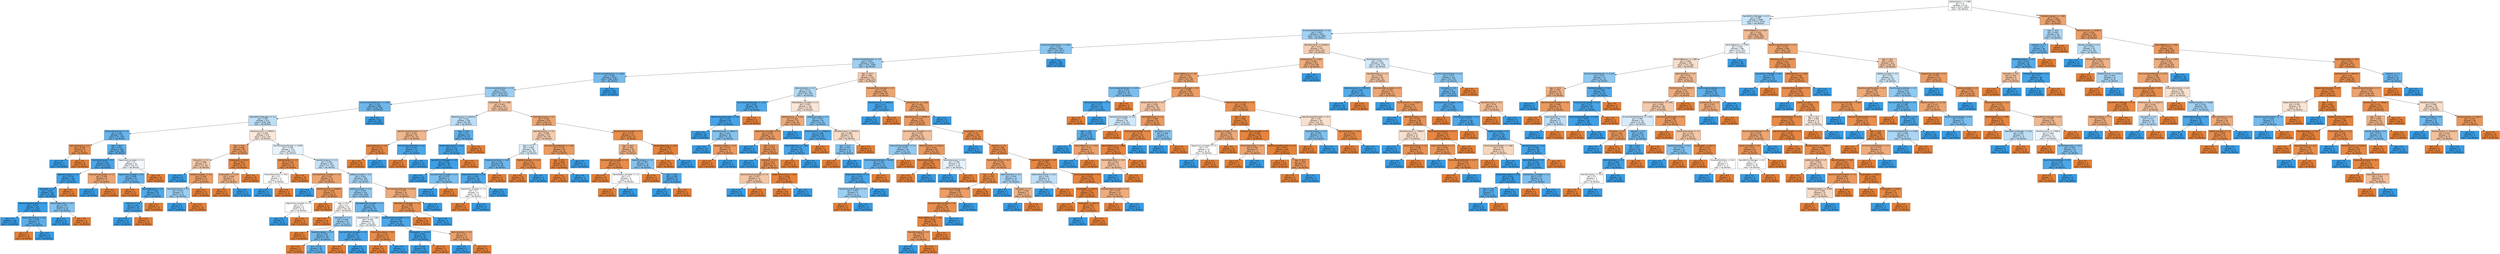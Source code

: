 digraph Tree {
node [shape=box, style="filled", color="black", fontname="helvetica"] ;
edge [fontname="helvetica"] ;
0 [label="JobSatisfaction <= 3.999\ngini = 0.5\nsamples = 5178\nvalue = [2573, 2605]\nclass = Yes Attrition", fillcolor="#fdfeff"] ;
1 [label="YearsWithCurrManager <= 6.5\ngini = 0.487\nsamples = 4098\nvalue = [1722, 2376]\nclass = Yes Attrition", fillcolor="#c8e4f8"] ;
0 -> 1 [labeldistance=2.5, labelangle=45, headlabel="True"] ;
2 [label="EnvironmentSatisfaction <= 4.0\ngini = 0.453\nsamples = 3210\nvalue = [1114, 2096]\nclass = Yes Attrition", fillcolor="#a2d1f3"] ;
1 -> 2 ;
3 [label="EnvironmentSatisfaction <= 3.001\ngini = 0.411\nsamples = 2639\nvalue = [762, 1877]\nclass = Yes Attrition", fillcolor="#89c5f0"] ;
2 -> 3 ;
4 [label="EnvironmentSatisfaction <= 3.0\ngini = 0.447\nsamples = 2258\nvalue = [762, 1496]\nclass = Yes Attrition", fillcolor="#9ecff2"] ;
3 -> 4 ;
5 [label="EnvironmentSatisfaction <= 2.002\ngini = 0.362\nsamples = 1679\nvalue = [398, 1281]\nclass = Yes Attrition", fillcolor="#77bbed"] ;
4 -> 5 ;
6 [label="EnvironmentSatisfaction <= 2.0\ngini = 0.441\nsamples = 1215\nvalue = [398, 817]\nclass = Yes Attrition", fillcolor="#99cdf2"] ;
5 -> 6 ;
7 [label="EnvironmentSatisfaction <= 1.001\ngini = 0.333\nsamples = 895\nvalue = [189, 706]\nclass = Yes Attrition", fillcolor="#6eb7ec"] ;
6 -> 7 ;
8 [label="YearsWithCurrManager <= 1.5\ngini = 0.48\nsamples = 473\nvalue = [189, 284]\nclass = Yes Attrition", fillcolor="#bddef6"] ;
7 -> 8 ;
9 [label="DistanceFromHome <= 1.5\ngini = 0.305\nsamples = 197\nvalue = [37, 160]\nclass = Yes Attrition", fillcolor="#67b4eb"] ;
8 -> 9 ;
10 [label="JobInvolvement <= 2.5\ngini = 0.198\nsamples = 9\nvalue = [8, 1]\nclass = No Attrition", fillcolor="#e89152"] ;
9 -> 10 ;
11 [label="gini = 0.0\nsamples = 1\nvalue = [0, 1]\nclass = Yes Attrition", fillcolor="#399de5"] ;
10 -> 11 ;
12 [label="gini = 0.0\nsamples = 8\nvalue = [8, 0]\nclass = No Attrition", fillcolor="#e58139"] ;
10 -> 12 ;
13 [label="Age <= 39.5\ngini = 0.261\nsamples = 188\nvalue = [29, 159]\nclass = Yes Attrition", fillcolor="#5dafea"] ;
9 -> 13 ;
14 [label="StockOptionLevel <= 2.5\ngini = 0.154\nsamples = 155\nvalue = [13, 142]\nclass = Yes Attrition", fillcolor="#4ba6e7"] ;
13 -> 14 ;
15 [label="YearsAtCompany <= 7.5\ngini = 0.079\nsamples = 146\nvalue = [6, 140]\nclass = Yes Attrition", fillcolor="#41a1e6"] ;
14 -> 15 ;
16 [label="Education <= 3.5\ngini = 0.054\nsamples = 144\nvalue = [4, 140]\nclass = Yes Attrition", fillcolor="#3fa0e6"] ;
15 -> 16 ;
17 [label="YearsSinceLastPromotion <= 1.5\ngini = 0.015\nsamples = 133\nvalue = [1, 132]\nclass = Yes Attrition", fillcolor="#3b9ee5"] ;
16 -> 17 ;
18 [label="gini = 0.0\nsamples = 126\nvalue = [0, 126]\nclass = Yes Attrition", fillcolor="#399de5"] ;
17 -> 18 ;
19 [label="DistanceFromHome <= 5.0\ngini = 0.245\nsamples = 7\nvalue = [1, 6]\nclass = Yes Attrition", fillcolor="#5aade9"] ;
17 -> 19 ;
20 [label="gini = 0.0\nsamples = 1\nvalue = [1, 0]\nclass = No Attrition", fillcolor="#e58139"] ;
19 -> 20 ;
21 [label="gini = 0.0\nsamples = 6\nvalue = [0, 6]\nclass = Yes Attrition", fillcolor="#399de5"] ;
19 -> 21 ;
22 [label="PercentSalaryHike <= 15.5\ngini = 0.397\nsamples = 11\nvalue = [3, 8]\nclass = Yes Attrition", fillcolor="#83c2ef"] ;
16 -> 22 ;
23 [label="gini = 0.0\nsamples = 8\nvalue = [0, 8]\nclass = Yes Attrition", fillcolor="#399de5"] ;
22 -> 23 ;
24 [label="gini = 0.0\nsamples = 3\nvalue = [3, 0]\nclass = No Attrition", fillcolor="#e58139"] ;
22 -> 24 ;
25 [label="gini = 0.0\nsamples = 2\nvalue = [2, 0]\nclass = No Attrition", fillcolor="#e58139"] ;
15 -> 25 ;
26 [label="TrainingTimesLastYear <= 1.5\ngini = 0.346\nsamples = 9\nvalue = [7, 2]\nclass = No Attrition", fillcolor="#eca572"] ;
14 -> 26 ;
27 [label="gini = 0.0\nsamples = 2\nvalue = [0, 2]\nclass = Yes Attrition", fillcolor="#399de5"] ;
26 -> 27 ;
28 [label="gini = 0.0\nsamples = 7\nvalue = [7, 0]\nclass = No Attrition", fillcolor="#e58139"] ;
26 -> 28 ;
29 [label="Department_encoded <= 1.5\ngini = 0.5\nsamples = 33\nvalue = [16, 17]\nclass = Yes Attrition", fillcolor="#f3f9fd"] ;
13 -> 29 ;
30 [label="Department_encoded <= 0.5\ngini = 0.308\nsamples = 21\nvalue = [4, 17]\nclass = Yes Attrition", fillcolor="#68b4eb"] ;
29 -> 30 ;
31 [label="gini = 0.0\nsamples = 2\nvalue = [2, 0]\nclass = No Attrition", fillcolor="#e58139"] ;
30 -> 31 ;
32 [label="WorkLifeBalance <= 3.5\ngini = 0.188\nsamples = 19\nvalue = [2, 17]\nclass = Yes Attrition", fillcolor="#50a9e8"] ;
30 -> 32 ;
33 [label="JobLevel <= 4.0\ngini = 0.105\nsamples = 18\nvalue = [1, 17]\nclass = Yes Attrition", fillcolor="#45a3e7"] ;
32 -> 33 ;
34 [label="gini = 0.0\nsamples = 17\nvalue = [0, 17]\nclass = Yes Attrition", fillcolor="#399de5"] ;
33 -> 34 ;
35 [label="gini = 0.0\nsamples = 1\nvalue = [1, 0]\nclass = No Attrition", fillcolor="#e58139"] ;
33 -> 35 ;
36 [label="gini = 0.0\nsamples = 1\nvalue = [1, 0]\nclass = No Attrition", fillcolor="#e58139"] ;
32 -> 36 ;
37 [label="gini = 0.0\nsamples = 12\nvalue = [12, 0]\nclass = No Attrition", fillcolor="#e58139"] ;
29 -> 37 ;
38 [label="MonthlyIncome <= 29950.5\ngini = 0.495\nsamples = 276\nvalue = [152, 124]\nclass = No Attrition", fillcolor="#fae8db"] ;
8 -> 38 ;
39 [label="Age <= 34.5\ngini = 0.298\nsamples = 66\nvalue = [54, 12]\nclass = No Attrition", fillcolor="#eb9d65"] ;
38 -> 39 ;
40 [label="Education <= 2.5\ngini = 0.466\nsamples = 27\nvalue = [17, 10]\nclass = No Attrition", fillcolor="#f4cbad"] ;
39 -> 40 ;
41 [label="gini = 0.0\nsamples = 6\nvalue = [0, 6]\nclass = Yes Attrition", fillcolor="#399de5"] ;
40 -> 41 ;
42 [label="TotalWorkingYears <= 5.5\ngini = 0.308\nsamples = 21\nvalue = [17, 4]\nclass = No Attrition", fillcolor="#eb9f68"] ;
40 -> 42 ;
43 [label="StockOptionLevel <= 1.5\ngini = 0.444\nsamples = 6\nvalue = [2, 4]\nclass = Yes Attrition", fillcolor="#9ccef2"] ;
42 -> 43 ;
44 [label="gini = 0.0\nsamples = 4\nvalue = [0, 4]\nclass = Yes Attrition", fillcolor="#399de5"] ;
43 -> 44 ;
45 [label="gini = 0.0\nsamples = 2\nvalue = [2, 0]\nclass = No Attrition", fillcolor="#e58139"] ;
43 -> 45 ;
46 [label="gini = 0.0\nsamples = 15\nvalue = [15, 0]\nclass = No Attrition", fillcolor="#e58139"] ;
42 -> 46 ;
47 [label="EmployeeID <= 814.5\ngini = 0.097\nsamples = 39\nvalue = [37, 2]\nclass = No Attrition", fillcolor="#e68844"] ;
39 -> 47 ;
48 [label="EmployeeID <= 715.0\ngini = 0.408\nsamples = 7\nvalue = [5, 2]\nclass = No Attrition", fillcolor="#efb388"] ;
47 -> 48 ;
49 [label="gini = 0.0\nsamples = 5\nvalue = [5, 0]\nclass = No Attrition", fillcolor="#e58139"] ;
48 -> 49 ;
50 [label="gini = 0.0\nsamples = 2\nvalue = [0, 2]\nclass = Yes Attrition", fillcolor="#399de5"] ;
48 -> 50 ;
51 [label="gini = 0.0\nsamples = 32\nvalue = [32, 0]\nclass = No Attrition", fillcolor="#e58139"] ;
47 -> 51 ;
52 [label="NumCompaniesWorked <= 0.098\ngini = 0.498\nsamples = 210\nvalue = [98, 112]\nclass = Yes Attrition", fillcolor="#e6f3fc"] ;
38 -> 52 ;
53 [label="JobSatisfaction <= 1.5\ngini = 0.159\nsamples = 23\nvalue = [21, 2]\nclass = No Attrition", fillcolor="#e78d4c"] ;
52 -> 53 ;
54 [label="PercentSalaryHike <= 19.0\ngini = 0.5\nsamples = 4\nvalue = [2, 2]\nclass = No Attrition", fillcolor="#ffffff"] ;
53 -> 54 ;
55 [label="gini = 0.0\nsamples = 2\nvalue = [0, 2]\nclass = Yes Attrition", fillcolor="#399de5"] ;
54 -> 55 ;
56 [label="gini = 0.0\nsamples = 2\nvalue = [2, 0]\nclass = No Attrition", fillcolor="#e58139"] ;
54 -> 56 ;
57 [label="gini = 0.0\nsamples = 19\nvalue = [19, 0]\nclass = No Attrition", fillcolor="#e58139"] ;
53 -> 57 ;
58 [label="YearsAtCompany <= 2.5\ngini = 0.484\nsamples = 187\nvalue = [77, 110]\nclass = Yes Attrition", fillcolor="#c4e2f7"] ;
52 -> 58 ;
59 [label="BusinessTravel_encoded <= 1.5\ngini = 0.34\nsamples = 23\nvalue = [18, 5]\nclass = No Attrition", fillcolor="#eca470"] ;
58 -> 59 ;
60 [label="gini = 0.0\nsamples = 2\nvalue = [0, 2]\nclass = Yes Attrition", fillcolor="#399de5"] ;
59 -> 60 ;
61 [label="MonthlyIncome <= 37280.0\ngini = 0.245\nsamples = 21\nvalue = [18, 3]\nclass = No Attrition", fillcolor="#e9965a"] ;
59 -> 61 ;
62 [label="Department_encoded <= 1.5\ngini = 0.5\nsamples = 6\nvalue = [3, 3]\nclass = No Attrition", fillcolor="#ffffff"] ;
61 -> 62 ;
63 [label="gini = 0.0\nsamples = 3\nvalue = [0, 3]\nclass = Yes Attrition", fillcolor="#399de5"] ;
62 -> 63 ;
64 [label="gini = 0.0\nsamples = 3\nvalue = [3, 0]\nclass = No Attrition", fillcolor="#e58139"] ;
62 -> 64 ;
65 [label="gini = 0.0\nsamples = 15\nvalue = [15, 0]\nclass = No Attrition", fillcolor="#e58139"] ;
61 -> 65 ;
66 [label="JobRole_encoded <= 6.5\ngini = 0.461\nsamples = 164\nvalue = [59, 105]\nclass = Yes Attrition", fillcolor="#a8d4f4"] ;
58 -> 66 ;
67 [label="JobRole_encoded <= 3.5\ngini = 0.424\nsamples = 144\nvalue = [44, 100]\nclass = Yes Attrition", fillcolor="#90c8f0"] ;
66 -> 67 ;
68 [label="Age <= 31.5\ngini = 0.5\nsamples = 51\nvalue = [26, 25]\nclass = No Attrition", fillcolor="#fefaf7"] ;
67 -> 68 ;
69 [label="gini = 0.0\nsamples = 14\nvalue = [14, 0]\nclass = No Attrition", fillcolor="#e58139"] ;
68 -> 69 ;
70 [label="Education <= 1.5\ngini = 0.438\nsamples = 37\nvalue = [12, 25]\nclass = Yes Attrition", fillcolor="#98ccf1"] ;
68 -> 70 ;
71 [label="gini = 0.0\nsamples = 5\nvalue = [5, 0]\nclass = No Attrition", fillcolor="#e58139"] ;
70 -> 71 ;
72 [label="TotalWorkingYears <= 5.5\ngini = 0.342\nsamples = 32\nvalue = [7, 25]\nclass = Yes Attrition", fillcolor="#70b8ec"] ;
70 -> 72 ;
73 [label="gini = 0.0\nsamples = 2\nvalue = [2, 0]\nclass = No Attrition", fillcolor="#e58139"] ;
72 -> 73 ;
74 [label="gini = 0.278\nsamples = 30\nvalue = [5, 25]\nclass = Yes Attrition", fillcolor="#61b1ea"] ;
72 -> 74 ;
75 [label="EducationField_encoded <= 1.5\ngini = 0.312\nsamples = 93\nvalue = [18, 75]\nclass = Yes Attrition", fillcolor="#69b5eb"] ;
67 -> 75 ;
76 [label="JobSatisfaction <= 1.965\ngini = 0.499\nsamples = 25\nvalue = [12, 13]\nclass = Yes Attrition", fillcolor="#f0f7fd"] ;
75 -> 76 ;
77 [label="BusinessTravel_encoded <= 0.5\ngini = 0.142\nsamples = 13\nvalue = [1, 12]\nclass = Yes Attrition", fillcolor="#49a5e7"] ;
76 -> 77 ;
78 [label="gini = 0.0\nsamples = 1\nvalue = [1, 0]\nclass = No Attrition", fillcolor="#e58139"] ;
77 -> 78 ;
79 [label="gini = 0.0\nsamples = 12\nvalue = [0, 12]\nclass = Yes Attrition", fillcolor="#399de5"] ;
77 -> 79 ;
80 [label="DistanceFromHome <= 9.0\ngini = 0.153\nsamples = 12\nvalue = [11, 1]\nclass = No Attrition", fillcolor="#e78c4b"] ;
76 -> 80 ;
81 [label="gini = 0.0\nsamples = 11\nvalue = [11, 0]\nclass = No Attrition", fillcolor="#e58139"] ;
80 -> 81 ;
82 [label="gini = 0.0\nsamples = 1\nvalue = [0, 1]\nclass = Yes Attrition", fillcolor="#399de5"] ;
80 -> 82 ;
83 [label="EducationField_encoded <= 3.5\ngini = 0.161\nsamples = 68\nvalue = [6, 62]\nclass = Yes Attrition", fillcolor="#4ca6e8"] ;
75 -> 83 ;
84 [label="EmployeeID <= 4213.0\ngini = 0.061\nsamples = 63\nvalue = [2, 61]\nclass = Yes Attrition", fillcolor="#3fa0e6"] ;
83 -> 84 ;
85 [label="gini = 0.032\nsamples = 62\nvalue = [1, 61]\nclass = Yes Attrition", fillcolor="#3c9fe5"] ;
84 -> 85 ;
86 [label="gini = 0.0\nsamples = 1\nvalue = [1, 0]\nclass = No Attrition", fillcolor="#e58139"] ;
84 -> 86 ;
87 [label="JobInvolvement <= 2.0\ngini = 0.32\nsamples = 5\nvalue = [4, 1]\nclass = No Attrition", fillcolor="#eca06a"] ;
83 -> 87 ;
88 [label="gini = 0.0\nsamples = 1\nvalue = [0, 1]\nclass = Yes Attrition", fillcolor="#399de5"] ;
87 -> 88 ;
89 [label="gini = 0.0\nsamples = 4\nvalue = [4, 0]\nclass = No Attrition", fillcolor="#e58139"] ;
87 -> 89 ;
90 [label="NumCompaniesWorked <= 6.744\ngini = 0.375\nsamples = 20\nvalue = [15, 5]\nclass = No Attrition", fillcolor="#eeab7b"] ;
66 -> 90 ;
91 [label="YearsWithCurrManager <= 5.0\ngini = 0.208\nsamples = 17\nvalue = [15, 2]\nclass = No Attrition", fillcolor="#e89253"] ;
90 -> 91 ;
92 [label="gini = 0.0\nsamples = 15\nvalue = [15, 0]\nclass = No Attrition", fillcolor="#e58139"] ;
91 -> 92 ;
93 [label="gini = 0.0\nsamples = 2\nvalue = [0, 2]\nclass = Yes Attrition", fillcolor="#399de5"] ;
91 -> 93 ;
94 [label="gini = 0.0\nsamples = 3\nvalue = [0, 3]\nclass = Yes Attrition", fillcolor="#399de5"] ;
90 -> 94 ;
95 [label="gini = 0.0\nsamples = 422\nvalue = [0, 422]\nclass = Yes Attrition", fillcolor="#399de5"] ;
7 -> 95 ;
96 [label="JobSatisfaction <= 1.998\ngini = 0.453\nsamples = 320\nvalue = [209, 111]\nclass = No Attrition", fillcolor="#f3c4a2"] ;
6 -> 96 ;
97 [label="MonthlyIncome <= 64543.5\ngini = 0.48\nsamples = 100\nvalue = [40, 60]\nclass = Yes Attrition", fillcolor="#bddef6"] ;
96 -> 97 ;
98 [label="YearsSinceLastPromotion <= 1.5\ngini = 0.416\nsamples = 44\nvalue = [31, 13]\nclass = No Attrition", fillcolor="#f0b68c"] ;
97 -> 98 ;
99 [label="JobInvolvement <= 3.5\ngini = 0.117\nsamples = 32\nvalue = [30, 2]\nclass = No Attrition", fillcolor="#e78946"] ;
98 -> 99 ;
100 [label="gini = 0.0\nsamples = 30\nvalue = [30, 0]\nclass = No Attrition", fillcolor="#e58139"] ;
99 -> 100 ;
101 [label="gini = 0.0\nsamples = 2\nvalue = [0, 2]\nclass = Yes Attrition", fillcolor="#399de5"] ;
99 -> 101 ;
102 [label="NumCompaniesWorked <= 4.0\ngini = 0.153\nsamples = 12\nvalue = [1, 11]\nclass = Yes Attrition", fillcolor="#4ba6e7"] ;
98 -> 102 ;
103 [label="gini = 0.0\nsamples = 1\nvalue = [1, 0]\nclass = No Attrition", fillcolor="#e58139"] ;
102 -> 103 ;
104 [label="gini = 0.0\nsamples = 11\nvalue = [0, 11]\nclass = Yes Attrition", fillcolor="#399de5"] ;
102 -> 104 ;
105 [label="Age <= 40.0\ngini = 0.27\nsamples = 56\nvalue = [9, 47]\nclass = Yes Attrition", fillcolor="#5fb0ea"] ;
97 -> 105 ;
106 [label="DistanceFromHome <= 23.0\ngini = 0.113\nsamples = 50\nvalue = [3, 47]\nclass = Yes Attrition", fillcolor="#46a3e7"] ;
105 -> 106 ;
107 [label="YearsWithCurrManager <= 4.0\ngini = 0.041\nsamples = 48\nvalue = [1, 47]\nclass = Yes Attrition", fillcolor="#3d9fe6"] ;
106 -> 107 ;
108 [label="gini = 0.0\nsamples = 44\nvalue = [0, 44]\nclass = Yes Attrition", fillcolor="#399de5"] ;
107 -> 108 ;
109 [label="EducationField_encoded <= 2.5\ngini = 0.375\nsamples = 4\nvalue = [1, 3]\nclass = Yes Attrition", fillcolor="#7bbeee"] ;
107 -> 109 ;
110 [label="gini = 0.0\nsamples = 3\nvalue = [0, 3]\nclass = Yes Attrition", fillcolor="#399de5"] ;
109 -> 110 ;
111 [label="gini = 0.0\nsamples = 1\nvalue = [1, 0]\nclass = No Attrition", fillcolor="#e58139"] ;
109 -> 111 ;
112 [label="gini = 0.0\nsamples = 2\nvalue = [2, 0]\nclass = No Attrition", fillcolor="#e58139"] ;
106 -> 112 ;
113 [label="gini = 0.0\nsamples = 6\nvalue = [6, 0]\nclass = No Attrition", fillcolor="#e58139"] ;
105 -> 113 ;
114 [label="StockOptionLevel <= 0.5\ngini = 0.356\nsamples = 220\nvalue = [169, 51]\nclass = No Attrition", fillcolor="#eda775"] ;
96 -> 114 ;
115 [label="YearsAtCompany <= 3.5\ngini = 0.468\nsamples = 107\nvalue = [67, 40]\nclass = No Attrition", fillcolor="#f5ccaf"] ;
114 -> 115 ;
116 [label="Age <= 37.5\ngini = 0.495\nsamples = 58\nvalue = [26, 32]\nclass = Yes Attrition", fillcolor="#daedfa"] ;
115 -> 116 ;
117 [label="DistanceFromHome <= 16.0\ngini = 0.332\nsamples = 38\nvalue = [8, 30]\nclass = Yes Attrition", fillcolor="#6eb7ec"] ;
116 -> 117 ;
118 [label="DistanceFromHome <= 1.5\ngini = 0.165\nsamples = 33\nvalue = [3, 30]\nclass = Yes Attrition", fillcolor="#4da7e8"] ;
117 -> 118 ;
119 [label="Department_encoded <= 1.5\ngini = 0.5\nsamples = 6\nvalue = [3, 3]\nclass = No Attrition", fillcolor="#ffffff"] ;
118 -> 119 ;
120 [label="gini = 0.0\nsamples = 3\nvalue = [3, 0]\nclass = No Attrition", fillcolor="#e58139"] ;
119 -> 120 ;
121 [label="gini = 0.0\nsamples = 3\nvalue = [0, 3]\nclass = Yes Attrition", fillcolor="#399de5"] ;
119 -> 121 ;
122 [label="gini = 0.0\nsamples = 27\nvalue = [0, 27]\nclass = Yes Attrition", fillcolor="#399de5"] ;
118 -> 122 ;
123 [label="gini = 0.0\nsamples = 5\nvalue = [5, 0]\nclass = No Attrition", fillcolor="#e58139"] ;
117 -> 123 ;
124 [label="TotalWorkingYears <= 21.0\ngini = 0.18\nsamples = 20\nvalue = [18, 2]\nclass = No Attrition", fillcolor="#e88f4f"] ;
116 -> 124 ;
125 [label="gini = 0.0\nsamples = 18\nvalue = [18, 0]\nclass = No Attrition", fillcolor="#e58139"] ;
124 -> 125 ;
126 [label="gini = 0.0\nsamples = 2\nvalue = [0, 2]\nclass = Yes Attrition", fillcolor="#399de5"] ;
124 -> 126 ;
127 [label="NumCompaniesWorked <= 7.558\ngini = 0.273\nsamples = 49\nvalue = [41, 8]\nclass = No Attrition", fillcolor="#ea9a60"] ;
115 -> 127 ;
128 [label="Age <= 47.0\ngini = 0.046\nsamples = 42\nvalue = [41, 1]\nclass = No Attrition", fillcolor="#e6843e"] ;
127 -> 128 ;
129 [label="gini = 0.0\nsamples = 41\nvalue = [41, 0]\nclass = No Attrition", fillcolor="#e58139"] ;
128 -> 129 ;
130 [label="gini = 0.0\nsamples = 1\nvalue = [0, 1]\nclass = Yes Attrition", fillcolor="#399de5"] ;
128 -> 130 ;
131 [label="gini = 0.0\nsamples = 7\nvalue = [0, 7]\nclass = Yes Attrition", fillcolor="#399de5"] ;
127 -> 131 ;
132 [label="BusinessTravel_encoded <= 1.5\ngini = 0.176\nsamples = 113\nvalue = [102, 11]\nclass = No Attrition", fillcolor="#e88f4e"] ;
114 -> 132 ;
133 [label="Age <= 46.0\ngini = 0.401\nsamples = 36\nvalue = [26, 10]\nclass = No Attrition", fillcolor="#efb185"] ;
132 -> 133 ;
134 [label="EducationField_encoded <= 4.5\ngini = 0.147\nsamples = 25\nvalue = [23, 2]\nclass = No Attrition", fillcolor="#e78c4a"] ;
133 -> 134 ;
135 [label="gini = 0.0\nsamples = 21\nvalue = [21, 0]\nclass = No Attrition", fillcolor="#e58139"] ;
134 -> 135 ;
136 [label="MaritalStatus_encoded <= 1.0\ngini = 0.5\nsamples = 4\nvalue = [2, 2]\nclass = No Attrition", fillcolor="#ffffff"] ;
134 -> 136 ;
137 [label="gini = 0.0\nsamples = 2\nvalue = [2, 0]\nclass = No Attrition", fillcolor="#e58139"] ;
136 -> 137 ;
138 [label="gini = 0.0\nsamples = 2\nvalue = [0, 2]\nclass = Yes Attrition", fillcolor="#399de5"] ;
136 -> 138 ;
139 [label="YearsAtCompany <= 2.0\ngini = 0.397\nsamples = 11\nvalue = [3, 8]\nclass = Yes Attrition", fillcolor="#83c2ef"] ;
133 -> 139 ;
140 [label="gini = 0.0\nsamples = 2\nvalue = [2, 0]\nclass = No Attrition", fillcolor="#e58139"] ;
139 -> 140 ;
141 [label="Age <= 50.5\ngini = 0.198\nsamples = 9\nvalue = [1, 8]\nclass = Yes Attrition", fillcolor="#52a9e8"] ;
139 -> 141 ;
142 [label="gini = 0.0\nsamples = 8\nvalue = [0, 8]\nclass = Yes Attrition", fillcolor="#399de5"] ;
141 -> 142 ;
143 [label="gini = 0.0\nsamples = 1\nvalue = [1, 0]\nclass = No Attrition", fillcolor="#e58139"] ;
141 -> 143 ;
144 [label="PercentSalaryHike <= 23.0\ngini = 0.026\nsamples = 77\nvalue = [76, 1]\nclass = No Attrition", fillcolor="#e5833c"] ;
132 -> 144 ;
145 [label="gini = 0.0\nsamples = 76\nvalue = [76, 0]\nclass = No Attrition", fillcolor="#e58139"] ;
144 -> 145 ;
146 [label="gini = 0.0\nsamples = 1\nvalue = [0, 1]\nclass = Yes Attrition", fillcolor="#399de5"] ;
144 -> 146 ;
147 [label="gini = 0.0\nsamples = 464\nvalue = [0, 464]\nclass = Yes Attrition", fillcolor="#399de5"] ;
5 -> 147 ;
148 [label="Age <= 30.5\ngini = 0.467\nsamples = 579\nvalue = [364, 215]\nclass = No Attrition", fillcolor="#f4cbae"] ;
4 -> 148 ;
149 [label="JobInvolvement <= 2.5\ngini = 0.472\nsamples = 220\nvalue = [84, 136]\nclass = Yes Attrition", fillcolor="#b3daf5"] ;
148 -> 149 ;
150 [label="NumCompaniesWorked <= 7.411\ngini = 0.187\nsamples = 86\nvalue = [9, 77]\nclass = Yes Attrition", fillcolor="#50a8e8"] ;
149 -> 150 ;
151 [label="YearsSinceLastPromotion <= 0.5\ngini = 0.115\nsamples = 82\nvalue = [5, 77]\nclass = Yes Attrition", fillcolor="#46a3e7"] ;
150 -> 151 ;
152 [label="gini = 0.0\nsamples = 64\nvalue = [0, 64]\nclass = Yes Attrition", fillcolor="#399de5"] ;
151 -> 152 ;
153 [label="MonthlyIncome <= 38042.5\ngini = 0.401\nsamples = 18\nvalue = [5, 13]\nclass = Yes Attrition", fillcolor="#85c3ef"] ;
151 -> 153 ;
154 [label="gini = 0.0\nsamples = 12\nvalue = [0, 12]\nclass = Yes Attrition", fillcolor="#399de5"] ;
153 -> 154 ;
155 [label="TotalWorkingYears <= 6.5\ngini = 0.278\nsamples = 6\nvalue = [5, 1]\nclass = No Attrition", fillcolor="#ea9a61"] ;
153 -> 155 ;
156 [label="gini = 0.0\nsamples = 5\nvalue = [5, 0]\nclass = No Attrition", fillcolor="#e58139"] ;
155 -> 156 ;
157 [label="gini = 0.0\nsamples = 1\nvalue = [0, 1]\nclass = Yes Attrition", fillcolor="#399de5"] ;
155 -> 157 ;
158 [label="gini = 0.0\nsamples = 4\nvalue = [4, 0]\nclass = No Attrition", fillcolor="#e58139"] ;
150 -> 158 ;
159 [label="MaritalStatus_encoded <= 1.5\ngini = 0.493\nsamples = 134\nvalue = [75, 59]\nclass = No Attrition", fillcolor="#f9e4d5"] ;
149 -> 159 ;
160 [label="JobSatisfaction <= 3.016\ngini = 0.365\nsamples = 79\nvalue = [60, 19]\nclass = No Attrition", fillcolor="#eda978"] ;
159 -> 160 ;
161 [label="Department_encoded <= 0.5\ngini = 0.278\nsamples = 72\nvalue = [60, 12]\nclass = No Attrition", fillcolor="#ea9a61"] ;
160 -> 161 ;
162 [label="gini = 0.0\nsamples = 3\nvalue = [0, 3]\nclass = Yes Attrition", fillcolor="#399de5"] ;
161 -> 162 ;
163 [label="Age <= 22.5\ngini = 0.227\nsamples = 69\nvalue = [60, 9]\nclass = No Attrition", fillcolor="#e99457"] ;
161 -> 163 ;
164 [label="gini = 0.0\nsamples = 2\nvalue = [0, 2]\nclass = Yes Attrition", fillcolor="#399de5"] ;
163 -> 164 ;
165 [label="Education <= 2.5\ngini = 0.187\nsamples = 67\nvalue = [60, 7]\nclass = No Attrition", fillcolor="#e89050"] ;
163 -> 165 ;
166 [label="BusinessTravel_encoded <= 1.5\ngini = 0.457\nsamples = 17\nvalue = [11, 6]\nclass = No Attrition", fillcolor="#f3c6a5"] ;
165 -> 166 ;
167 [label="gini = 0.0\nsamples = 6\nvalue = [0, 6]\nclass = Yes Attrition", fillcolor="#399de5"] ;
166 -> 167 ;
168 [label="gini = 0.0\nsamples = 11\nvalue = [11, 0]\nclass = No Attrition", fillcolor="#e58139"] ;
166 -> 168 ;
169 [label="DistanceFromHome <= 25.0\ngini = 0.039\nsamples = 50\nvalue = [49, 1]\nclass = No Attrition", fillcolor="#e6843d"] ;
165 -> 169 ;
170 [label="gini = 0.0\nsamples = 49\nvalue = [49, 0]\nclass = No Attrition", fillcolor="#e58139"] ;
169 -> 170 ;
171 [label="gini = 0.0\nsamples = 1\nvalue = [0, 1]\nclass = Yes Attrition", fillcolor="#399de5"] ;
169 -> 171 ;
172 [label="gini = 0.0\nsamples = 7\nvalue = [0, 7]\nclass = Yes Attrition", fillcolor="#399de5"] ;
160 -> 172 ;
173 [label="JobRole_encoded <= 5.5\ngini = 0.397\nsamples = 55\nvalue = [15, 40]\nclass = Yes Attrition", fillcolor="#83c2ef"] ;
159 -> 173 ;
174 [label="MonthlyIncome <= 150810.0\ngini = 0.198\nsamples = 36\nvalue = [4, 32]\nclass = Yes Attrition", fillcolor="#52a9e8"] ;
173 -> 174 ;
175 [label="WorkLifeBalance <= 1.384\ngini = 0.111\nsamples = 34\nvalue = [2, 32]\nclass = Yes Attrition", fillcolor="#45a3e7"] ;
174 -> 175 ;
176 [label="gini = 0.0\nsamples = 2\nvalue = [2, 0]\nclass = No Attrition", fillcolor="#e58139"] ;
175 -> 176 ;
177 [label="gini = 0.0\nsamples = 32\nvalue = [0, 32]\nclass = Yes Attrition", fillcolor="#399de5"] ;
175 -> 177 ;
178 [label="gini = 0.0\nsamples = 2\nvalue = [2, 0]\nclass = No Attrition", fillcolor="#e58139"] ;
174 -> 178 ;
179 [label="MonthlyIncome <= 58730.0\ngini = 0.488\nsamples = 19\nvalue = [11, 8]\nclass = No Attrition", fillcolor="#f8ddc9"] ;
173 -> 179 ;
180 [label="Age <= 27.0\ngini = 0.397\nsamples = 11\nvalue = [3, 8]\nclass = Yes Attrition", fillcolor="#83c2ef"] ;
179 -> 180 ;
181 [label="gini = 0.0\nsamples = 3\nvalue = [3, 0]\nclass = No Attrition", fillcolor="#e58139"] ;
180 -> 181 ;
182 [label="gini = 0.0\nsamples = 8\nvalue = [0, 8]\nclass = Yes Attrition", fillcolor="#399de5"] ;
180 -> 182 ;
183 [label="gini = 0.0\nsamples = 8\nvalue = [8, 0]\nclass = No Attrition", fillcolor="#e58139"] ;
179 -> 183 ;
184 [label="EducationField_encoded <= 0.5\ngini = 0.343\nsamples = 359\nvalue = [280, 79]\nclass = No Attrition", fillcolor="#eca571"] ;
148 -> 184 ;
185 [label="MonthlyIncome <= 95804.0\ngini = 0.117\nsamples = 16\nvalue = [1, 15]\nclass = Yes Attrition", fillcolor="#46a4e7"] ;
184 -> 185 ;
186 [label="gini = 0.0\nsamples = 15\nvalue = [0, 15]\nclass = Yes Attrition", fillcolor="#399de5"] ;
185 -> 186 ;
187 [label="gini = 0.0\nsamples = 1\nvalue = [1, 0]\nclass = No Attrition", fillcolor="#e58139"] ;
185 -> 187 ;
188 [label="JobSatisfaction <= 3.068\ngini = 0.304\nsamples = 343\nvalue = [279, 64]\nclass = No Attrition", fillcolor="#eb9e66"] ;
184 -> 188 ;
189 [label="MonthlyIncome <= 28585.5\ngini = 0.278\nsamples = 335\nvalue = [279, 56]\nclass = No Attrition", fillcolor="#ea9a61"] ;
188 -> 189 ;
190 [label="BusinessTravel_encoded <= 1.5\ngini = 0.447\nsamples = 95\nvalue = [63, 32]\nclass = No Attrition", fillcolor="#f2c19e"] ;
189 -> 190 ;
191 [label="TrainingTimesLastYear <= 2.5\ngini = 0.43\nsamples = 32\nvalue = [10, 22]\nclass = Yes Attrition", fillcolor="#93caf1"] ;
190 -> 191 ;
192 [label="NumCompaniesWorked <= 8.448\ngini = 0.302\nsamples = 27\nvalue = [5, 22]\nclass = Yes Attrition", fillcolor="#66b3eb"] ;
191 -> 192 ;
193 [label="DistanceFromHome <= 1.5\ngini = 0.153\nsamples = 24\nvalue = [2, 22]\nclass = Yes Attrition", fillcolor="#4ba6e7"] ;
192 -> 193 ;
194 [label="YearsSinceLastPromotion <= 1.5\ngini = 0.444\nsamples = 6\nvalue = [2, 4]\nclass = Yes Attrition", fillcolor="#9ccef2"] ;
193 -> 194 ;
195 [label="gini = 0.0\nsamples = 2\nvalue = [2, 0]\nclass = No Attrition", fillcolor="#e58139"] ;
194 -> 195 ;
196 [label="gini = 0.0\nsamples = 4\nvalue = [0, 4]\nclass = Yes Attrition", fillcolor="#399de5"] ;
194 -> 196 ;
197 [label="gini = 0.0\nsamples = 18\nvalue = [0, 18]\nclass = Yes Attrition", fillcolor="#399de5"] ;
193 -> 197 ;
198 [label="gini = 0.0\nsamples = 3\nvalue = [3, 0]\nclass = No Attrition", fillcolor="#e58139"] ;
192 -> 198 ;
199 [label="gini = 0.0\nsamples = 5\nvalue = [5, 0]\nclass = No Attrition", fillcolor="#e58139"] ;
191 -> 199 ;
200 [label="MonthlyIncome <= 27305.0\ngini = 0.267\nsamples = 63\nvalue = [53, 10]\nclass = No Attrition", fillcolor="#ea995e"] ;
190 -> 200 ;
201 [label="StockOptionLevel <= 2.5\ngini = 0.08\nsamples = 48\nvalue = [46, 2]\nclass = No Attrition", fillcolor="#e68642"] ;
200 -> 201 ;
202 [label="gini = 0.0\nsamples = 46\nvalue = [46, 0]\nclass = No Attrition", fillcolor="#e58139"] ;
201 -> 202 ;
203 [label="gini = 0.0\nsamples = 2\nvalue = [0, 2]\nclass = Yes Attrition", fillcolor="#399de5"] ;
201 -> 203 ;
204 [label="StockOptionLevel <= 0.5\ngini = 0.498\nsamples = 15\nvalue = [7, 8]\nclass = Yes Attrition", fillcolor="#e6f3fc"] ;
200 -> 204 ;
205 [label="gini = 0.0\nsamples = 8\nvalue = [0, 8]\nclass = Yes Attrition", fillcolor="#399de5"] ;
204 -> 205 ;
206 [label="gini = 0.0\nsamples = 7\nvalue = [7, 0]\nclass = No Attrition", fillcolor="#e58139"] ;
204 -> 206 ;
207 [label="EmployeeID <= 29.0\ngini = 0.18\nsamples = 240\nvalue = [216, 24]\nclass = No Attrition", fillcolor="#e88f4f"] ;
189 -> 207 ;
208 [label="gini = 0.0\nsamples = 2\nvalue = [0, 2]\nclass = Yes Attrition", fillcolor="#399de5"] ;
207 -> 208 ;
209 [label="JobLevel <= 1.5\ngini = 0.168\nsamples = 238\nvalue = [216, 22]\nclass = No Attrition", fillcolor="#e88e4d"] ;
207 -> 209 ;
210 [label="PercentSalaryHike <= 19.5\ngini = 0.291\nsamples = 85\nvalue = [70, 15]\nclass = No Attrition", fillcolor="#eb9c63"] ;
209 -> 210 ;
211 [label="Age <= 36.5\ngini = 0.155\nsamples = 71\nvalue = [65, 6]\nclass = No Attrition", fillcolor="#e78d4b"] ;
210 -> 211 ;
212 [label="NumCompaniesWorked <= 5.309\ngini = 0.298\nsamples = 33\nvalue = [27, 6]\nclass = No Attrition", fillcolor="#eb9d65"] ;
211 -> 212 ;
213 [label="EducationField_encoded <= 4.0\ngini = 0.18\nsamples = 30\nvalue = [27, 3]\nclass = No Attrition", fillcolor="#e88f4f"] ;
212 -> 213 ;
214 [label="WorkLifeBalance <= 2.718\ngini = 0.069\nsamples = 28\nvalue = [27, 1]\nclass = No Attrition", fillcolor="#e68640"] ;
213 -> 214 ;
215 [label="YearsAtCompany <= 4.5\ngini = 0.278\nsamples = 6\nvalue = [5, 1]\nclass = No Attrition", fillcolor="#ea9a61"] ;
214 -> 215 ;
216 [label="gini = 0.0\nsamples = 1\nvalue = [0, 1]\nclass = Yes Attrition", fillcolor="#399de5"] ;
215 -> 216 ;
217 [label="gini = 0.0\nsamples = 5\nvalue = [5, 0]\nclass = No Attrition", fillcolor="#e58139"] ;
215 -> 217 ;
218 [label="gini = 0.0\nsamples = 22\nvalue = [22, 0]\nclass = No Attrition", fillcolor="#e58139"] ;
214 -> 218 ;
219 [label="gini = 0.0\nsamples = 2\nvalue = [0, 2]\nclass = Yes Attrition", fillcolor="#399de5"] ;
213 -> 219 ;
220 [label="gini = 0.0\nsamples = 3\nvalue = [0, 3]\nclass = Yes Attrition", fillcolor="#399de5"] ;
212 -> 220 ;
221 [label="gini = 0.0\nsamples = 38\nvalue = [38, 0]\nclass = No Attrition", fillcolor="#e58139"] ;
211 -> 221 ;
222 [label="JobInvolvement <= 2.5\ngini = 0.459\nsamples = 14\nvalue = [5, 9]\nclass = Yes Attrition", fillcolor="#a7d3f3"] ;
210 -> 222 ;
223 [label="gini = 0.0\nsamples = 7\nvalue = [0, 7]\nclass = Yes Attrition", fillcolor="#399de5"] ;
222 -> 223 ;
224 [label="Education <= 1.5\ngini = 0.408\nsamples = 7\nvalue = [5, 2]\nclass = No Attrition", fillcolor="#efb388"] ;
222 -> 224 ;
225 [label="gini = 0.0\nsamples = 2\nvalue = [0, 2]\nclass = Yes Attrition", fillcolor="#399de5"] ;
224 -> 225 ;
226 [label="gini = 0.0\nsamples = 5\nvalue = [5, 0]\nclass = No Attrition", fillcolor="#e58139"] ;
224 -> 226 ;
227 [label="Department_encoded <= 0.5\ngini = 0.087\nsamples = 153\nvalue = [146, 7]\nclass = No Attrition", fillcolor="#e68742"] ;
209 -> 227 ;
228 [label="DistanceFromHome <= 10.0\ngini = 0.48\nsamples = 5\nvalue = [2, 3]\nclass = Yes Attrition", fillcolor="#bddef6"] ;
227 -> 228 ;
229 [label="gini = 0.0\nsamples = 3\nvalue = [0, 3]\nclass = Yes Attrition", fillcolor="#399de5"] ;
228 -> 229 ;
230 [label="gini = 0.0\nsamples = 2\nvalue = [2, 0]\nclass = No Attrition", fillcolor="#e58139"] ;
228 -> 230 ;
231 [label="NumCompaniesWorked <= 8.5\ngini = 0.053\nsamples = 148\nvalue = [144, 4]\nclass = No Attrition", fillcolor="#e6843e"] ;
227 -> 231 ;
232 [label="EmployeeID <= 3761.5\ngini = 0.015\nsamples = 136\nvalue = [135, 1]\nclass = No Attrition", fillcolor="#e5823a"] ;
231 -> 232 ;
233 [label="gini = 0.0\nsamples = 115\nvalue = [115, 0]\nclass = No Attrition", fillcolor="#e58139"] ;
232 -> 233 ;
234 [label="EmployeeID <= 3810.0\ngini = 0.091\nsamples = 21\nvalue = [20, 1]\nclass = No Attrition", fillcolor="#e68743"] ;
232 -> 234 ;
235 [label="gini = 0.0\nsamples = 1\nvalue = [0, 1]\nclass = Yes Attrition", fillcolor="#399de5"] ;
234 -> 235 ;
236 [label="gini = 0.0\nsamples = 20\nvalue = [20, 0]\nclass = No Attrition", fillcolor="#e58139"] ;
234 -> 236 ;
237 [label="EducationField_encoded <= 3.5\ngini = 0.375\nsamples = 12\nvalue = [9, 3]\nclass = No Attrition", fillcolor="#eeab7b"] ;
231 -> 237 ;
238 [label="gini = 0.0\nsamples = 9\nvalue = [9, 0]\nclass = No Attrition", fillcolor="#e58139"] ;
237 -> 238 ;
239 [label="gini = 0.0\nsamples = 3\nvalue = [0, 3]\nclass = Yes Attrition", fillcolor="#399de5"] ;
237 -> 239 ;
240 [label="gini = 0.0\nsamples = 8\nvalue = [0, 8]\nclass = Yes Attrition", fillcolor="#399de5"] ;
188 -> 240 ;
241 [label="gini = 0.0\nsamples = 381\nvalue = [0, 381]\nclass = Yes Attrition", fillcolor="#399de5"] ;
3 -> 241 ;
242 [label="MonthlyIncome <= 55330.0\ngini = 0.473\nsamples = 571\nvalue = [352, 219]\nclass = No Attrition", fillcolor="#f5cfb4"] ;
2 -> 242 ;
243 [label="JobSatisfaction <= 3.021\ngini = 0.383\nsamples = 333\nvalue = [247, 86]\nclass = No Attrition", fillcolor="#eead7e"] ;
242 -> 243 ;
244 [label="WorkLifeBalance <= 1.93\ngini = 0.341\nsamples = 316\nvalue = [247, 69]\nclass = No Attrition", fillcolor="#eca470"] ;
243 -> 244 ;
245 [label="NumCompaniesWorked <= 5.219\ngini = 0.375\nsamples = 20\nvalue = [5, 15]\nclass = Yes Attrition", fillcolor="#7bbeee"] ;
244 -> 245 ;
246 [label="TrainingTimesLastYear <= 1.0\ngini = 0.117\nsamples = 16\nvalue = [1, 15]\nclass = Yes Attrition", fillcolor="#46a4e7"] ;
245 -> 246 ;
247 [label="gini = 0.0\nsamples = 1\nvalue = [1, 0]\nclass = No Attrition", fillcolor="#e58139"] ;
246 -> 247 ;
248 [label="gini = 0.0\nsamples = 15\nvalue = [0, 15]\nclass = Yes Attrition", fillcolor="#399de5"] ;
246 -> 248 ;
249 [label="gini = 0.0\nsamples = 4\nvalue = [4, 0]\nclass = No Attrition", fillcolor="#e58139"] ;
245 -> 249 ;
250 [label="YearsWithCurrManager <= 0.5\ngini = 0.298\nsamples = 296\nvalue = [242, 54]\nclass = No Attrition", fillcolor="#eb9d65"] ;
244 -> 250 ;
251 [label="DistanceFromHome <= 6.5\ngini = 0.456\nsamples = 94\nvalue = [61, 33]\nclass = No Attrition", fillcolor="#f3c5a4"] ;
250 -> 251 ;
252 [label="TrainingTimesLastYear <= 2.5\ngini = 0.491\nsamples = 44\nvalue = [19, 25]\nclass = Yes Attrition", fillcolor="#cfe7f9"] ;
251 -> 252 ;
253 [label="Age <= 39.5\ngini = 0.238\nsamples = 29\nvalue = [4, 25]\nclass = Yes Attrition", fillcolor="#59ade9"] ;
252 -> 253 ;
254 [label="gini = 0.0\nsamples = 24\nvalue = [0, 24]\nclass = Yes Attrition", fillcolor="#399de5"] ;
253 -> 254 ;
255 [label="WorkLifeBalance <= 2.543\ngini = 0.32\nsamples = 5\nvalue = [4, 1]\nclass = No Attrition", fillcolor="#eca06a"] ;
253 -> 255 ;
256 [label="gini = 0.0\nsamples = 1\nvalue = [0, 1]\nclass = Yes Attrition", fillcolor="#399de5"] ;
255 -> 256 ;
257 [label="gini = 0.0\nsamples = 4\nvalue = [4, 0]\nclass = No Attrition", fillcolor="#e58139"] ;
255 -> 257 ;
258 [label="gini = 0.0\nsamples = 15\nvalue = [15, 0]\nclass = No Attrition", fillcolor="#e58139"] ;
252 -> 258 ;
259 [label="StockOptionLevel <= 1.5\ngini = 0.269\nsamples = 50\nvalue = [42, 8]\nclass = No Attrition", fillcolor="#ea995f"] ;
251 -> 259 ;
260 [label="TrainingTimesLastYear <= 4.5\ngini = 0.13\nsamples = 43\nvalue = [40, 3]\nclass = No Attrition", fillcolor="#e78a48"] ;
259 -> 260 ;
261 [label="WorkLifeBalance <= 2.998\ngini = 0.048\nsamples = 41\nvalue = [40, 1]\nclass = No Attrition", fillcolor="#e6843e"] ;
260 -> 261 ;
262 [label="PercentSalaryHike <= 13.0\ngini = 0.444\nsamples = 3\nvalue = [2, 1]\nclass = No Attrition", fillcolor="#f2c09c"] ;
261 -> 262 ;
263 [label="gini = 0.0\nsamples = 1\nvalue = [0, 1]\nclass = Yes Attrition", fillcolor="#399de5"] ;
262 -> 263 ;
264 [label="gini = 0.0\nsamples = 2\nvalue = [2, 0]\nclass = No Attrition", fillcolor="#e58139"] ;
262 -> 264 ;
265 [label="gini = 0.0\nsamples = 38\nvalue = [38, 0]\nclass = No Attrition", fillcolor="#e58139"] ;
261 -> 265 ;
266 [label="gini = 0.0\nsamples = 2\nvalue = [0, 2]\nclass = Yes Attrition", fillcolor="#399de5"] ;
260 -> 266 ;
267 [label="Education <= 3.0\ngini = 0.408\nsamples = 7\nvalue = [2, 5]\nclass = Yes Attrition", fillcolor="#88c4ef"] ;
259 -> 267 ;
268 [label="gini = 0.0\nsamples = 5\nvalue = [0, 5]\nclass = Yes Attrition", fillcolor="#399de5"] ;
267 -> 268 ;
269 [label="gini = 0.0\nsamples = 2\nvalue = [2, 0]\nclass = No Attrition", fillcolor="#e58139"] ;
267 -> 269 ;
270 [label="YearsSinceLastPromotion <= 3.5\ngini = 0.186\nsamples = 202\nvalue = [181, 21]\nclass = No Attrition", fillcolor="#e89050"] ;
250 -> 270 ;
271 [label="Age <= 26.5\ngini = 0.098\nsamples = 174\nvalue = [165, 9]\nclass = No Attrition", fillcolor="#e68844"] ;
270 -> 271 ;
272 [label="JobRole_encoded <= 2.5\ngini = 0.365\nsamples = 25\nvalue = [19, 6]\nclass = No Attrition", fillcolor="#eda978"] ;
271 -> 272 ;
273 [label="Department_encoded <= 1.5\ngini = 0.5\nsamples = 12\nvalue = [6, 6]\nclass = No Attrition", fillcolor="#ffffff"] ;
272 -> 273 ;
274 [label="gini = 0.0\nsamples = 6\nvalue = [0, 6]\nclass = Yes Attrition", fillcolor="#399de5"] ;
273 -> 274 ;
275 [label="gini = 0.0\nsamples = 6\nvalue = [6, 0]\nclass = No Attrition", fillcolor="#e58139"] ;
273 -> 275 ;
276 [label="gini = 0.0\nsamples = 13\nvalue = [13, 0]\nclass = No Attrition", fillcolor="#e58139"] ;
272 -> 276 ;
277 [label="BusinessTravel_encoded <= 0.5\ngini = 0.039\nsamples = 149\nvalue = [146, 3]\nclass = No Attrition", fillcolor="#e6843d"] ;
271 -> 277 ;
278 [label="PercentSalaryHike <= 21.5\ngini = 0.346\nsamples = 9\nvalue = [7, 2]\nclass = No Attrition", fillcolor="#eca572"] ;
277 -> 278 ;
279 [label="gini = 0.0\nsamples = 7\nvalue = [7, 0]\nclass = No Attrition", fillcolor="#e58139"] ;
278 -> 279 ;
280 [label="gini = 0.0\nsamples = 2\nvalue = [0, 2]\nclass = Yes Attrition", fillcolor="#399de5"] ;
278 -> 280 ;
281 [label="YearsSinceLastPromotion <= 2.5\ngini = 0.014\nsamples = 140\nvalue = [139, 1]\nclass = No Attrition", fillcolor="#e5823a"] ;
277 -> 281 ;
282 [label="gini = 0.0\nsamples = 133\nvalue = [133, 0]\nclass = No Attrition", fillcolor="#e58139"] ;
281 -> 282 ;
283 [label="Age <= 40.5\ngini = 0.245\nsamples = 7\nvalue = [6, 1]\nclass = No Attrition", fillcolor="#e9965a"] ;
281 -> 283 ;
284 [label="gini = 0.0\nsamples = 6\nvalue = [6, 0]\nclass = No Attrition", fillcolor="#e58139"] ;
283 -> 284 ;
285 [label="gini = 0.0\nsamples = 1\nvalue = [0, 1]\nclass = Yes Attrition", fillcolor="#399de5"] ;
283 -> 285 ;
286 [label="YearsSinceLastPromotion <= 6.5\ngini = 0.49\nsamples = 28\nvalue = [16, 12]\nclass = No Attrition", fillcolor="#f8e0ce"] ;
270 -> 286 ;
287 [label="YearsAtCompany <= 5.5\ngini = 0.391\nsamples = 15\nvalue = [4, 11]\nclass = Yes Attrition", fillcolor="#81c1ee"] ;
286 -> 287 ;
288 [label="gini = 0.0\nsamples = 4\nvalue = [4, 0]\nclass = No Attrition", fillcolor="#e58139"] ;
287 -> 288 ;
289 [label="gini = 0.0\nsamples = 11\nvalue = [0, 11]\nclass = Yes Attrition", fillcolor="#399de5"] ;
287 -> 289 ;
290 [label="YearsAtCompany <= 22.0\ngini = 0.142\nsamples = 13\nvalue = [12, 1]\nclass = No Attrition", fillcolor="#e78c49"] ;
286 -> 290 ;
291 [label="gini = 0.0\nsamples = 12\nvalue = [12, 0]\nclass = No Attrition", fillcolor="#e58139"] ;
290 -> 291 ;
292 [label="gini = 0.0\nsamples = 1\nvalue = [0, 1]\nclass = Yes Attrition", fillcolor="#399de5"] ;
290 -> 292 ;
293 [label="gini = 0.0\nsamples = 17\nvalue = [0, 17]\nclass = Yes Attrition", fillcolor="#399de5"] ;
243 -> 293 ;
294 [label="StockOptionLevel <= 0.5\ngini = 0.493\nsamples = 238\nvalue = [105, 133]\nclass = Yes Attrition", fillcolor="#d5eafa"] ;
242 -> 294 ;
295 [label="YearsAtCompany <= 1.5\ngini = 0.449\nsamples = 94\nvalue = [62, 32]\nclass = No Attrition", fillcolor="#f2c29f"] ;
294 -> 295 ;
296 [label="MonthlyIncome <= 179514.0\ngini = 0.208\nsamples = 17\nvalue = [2, 15]\nclass = Yes Attrition", fillcolor="#53aae8"] ;
295 -> 296 ;
297 [label="gini = 0.0\nsamples = 15\nvalue = [0, 15]\nclass = Yes Attrition", fillcolor="#399de5"] ;
296 -> 297 ;
298 [label="gini = 0.0\nsamples = 2\nvalue = [2, 0]\nclass = No Attrition", fillcolor="#e58139"] ;
296 -> 298 ;
299 [label="EducationField_encoded <= 0.5\ngini = 0.344\nsamples = 77\nvalue = [60, 17]\nclass = No Attrition", fillcolor="#eca571"] ;
295 -> 299 ;
300 [label="gini = 0.0\nsamples = 6\nvalue = [0, 6]\nclass = Yes Attrition", fillcolor="#399de5"] ;
299 -> 300 ;
301 [label="MonthlyIncome <= 55695.0\ngini = 0.262\nsamples = 71\nvalue = [60, 11]\nclass = No Attrition", fillcolor="#ea985d"] ;
299 -> 301 ;
302 [label="gini = 0.0\nsamples = 3\nvalue = [0, 3]\nclass = Yes Attrition", fillcolor="#399de5"] ;
301 -> 302 ;
303 [label="YearsAtCompany <= 2.5\ngini = 0.208\nsamples = 68\nvalue = [60, 8]\nclass = No Attrition", fillcolor="#e89253"] ;
301 -> 303 ;
304 [label="MonthlyIncome <= 72999.0\ngini = 0.49\nsamples = 14\nvalue = [8, 6]\nclass = No Attrition", fillcolor="#f8e0ce"] ;
303 -> 304 ;
305 [label="gini = 0.0\nsamples = 5\nvalue = [0, 5]\nclass = Yes Attrition", fillcolor="#399de5"] ;
304 -> 305 ;
306 [label="DistanceFromHome <= 3.5\ngini = 0.198\nsamples = 9\nvalue = [8, 1]\nclass = No Attrition", fillcolor="#e89152"] ;
304 -> 306 ;
307 [label="gini = 0.0\nsamples = 1\nvalue = [0, 1]\nclass = Yes Attrition", fillcolor="#399de5"] ;
306 -> 307 ;
308 [label="gini = 0.0\nsamples = 8\nvalue = [8, 0]\nclass = No Attrition", fillcolor="#e58139"] ;
306 -> 308 ;
309 [label="NumCompaniesWorked <= 0.777\ngini = 0.071\nsamples = 54\nvalue = [52, 2]\nclass = No Attrition", fillcolor="#e68641"] ;
303 -> 309 ;
310 [label="DistanceFromHome <= 1.5\ngini = 0.245\nsamples = 14\nvalue = [12, 2]\nclass = No Attrition", fillcolor="#e9965a"] ;
309 -> 310 ;
311 [label="gini = 0.0\nsamples = 1\nvalue = [0, 1]\nclass = Yes Attrition", fillcolor="#399de5"] ;
310 -> 311 ;
312 [label="NumCompaniesWorked <= 0.277\ngini = 0.142\nsamples = 13\nvalue = [12, 1]\nclass = No Attrition", fillcolor="#e78c49"] ;
310 -> 312 ;
313 [label="gini = 0.0\nsamples = 12\nvalue = [12, 0]\nclass = No Attrition", fillcolor="#e58139"] ;
312 -> 313 ;
314 [label="gini = 0.0\nsamples = 1\nvalue = [0, 1]\nclass = Yes Attrition", fillcolor="#399de5"] ;
312 -> 314 ;
315 [label="gini = 0.0\nsamples = 40\nvalue = [40, 0]\nclass = No Attrition", fillcolor="#e58139"] ;
309 -> 315 ;
316 [label="NumCompaniesWorked <= 4.5\ngini = 0.419\nsamples = 144\nvalue = [43, 101]\nclass = Yes Attrition", fillcolor="#8dc7f0"] ;
294 -> 316 ;
317 [label="Education <= 3.5\ngini = 0.31\nsamples = 125\nvalue = [24, 101]\nclass = Yes Attrition", fillcolor="#68b4eb"] ;
316 -> 317 ;
318 [label="BusinessTravel_encoded <= 0.5\ngini = 0.21\nsamples = 109\nvalue = [13, 96]\nclass = Yes Attrition", fillcolor="#54aae9"] ;
317 -> 318 ;
319 [label="gini = 0.0\nsamples = 3\nvalue = [3, 0]\nclass = No Attrition", fillcolor="#e58139"] ;
318 -> 319 ;
320 [label="TrainingTimesLastYear <= 0.5\ngini = 0.171\nsamples = 106\nvalue = [10, 96]\nclass = Yes Attrition", fillcolor="#4ea7e8"] ;
318 -> 320 ;
321 [label="gini = 0.0\nsamples = 2\nvalue = [2, 0]\nclass = No Attrition", fillcolor="#e58139"] ;
320 -> 321 ;
322 [label="JobRole_encoded <= 0.5\ngini = 0.142\nsamples = 104\nvalue = [8, 96]\nclass = Yes Attrition", fillcolor="#49a5e7"] ;
320 -> 322 ;
323 [label="NumCompaniesWorked <= 1.466\ngini = 0.48\nsamples = 5\nvalue = [3, 2]\nclass = No Attrition", fillcolor="#f6d5bd"] ;
322 -> 323 ;
324 [label="gini = 0.0\nsamples = 3\nvalue = [3, 0]\nclass = No Attrition", fillcolor="#e58139"] ;
323 -> 324 ;
325 [label="gini = 0.0\nsamples = 2\nvalue = [0, 2]\nclass = Yes Attrition", fillcolor="#399de5"] ;
323 -> 325 ;
326 [label="YearsAtCompany <= 11.0\ngini = 0.096\nsamples = 99\nvalue = [5, 94]\nclass = Yes Attrition", fillcolor="#44a2e6"] ;
322 -> 326 ;
327 [label="WorkLifeBalance <= 3.5\ngini = 0.078\nsamples = 98\nvalue = [4, 94]\nclass = Yes Attrition", fillcolor="#41a1e6"] ;
326 -> 327 ;
328 [label="PercentSalaryHike <= 11.5\ngini = 0.023\nsamples = 86\nvalue = [1, 85]\nclass = Yes Attrition", fillcolor="#3b9ee5"] ;
327 -> 328 ;
329 [label="Age <= 23.0\ngini = 0.245\nsamples = 7\nvalue = [1, 6]\nclass = Yes Attrition", fillcolor="#5aade9"] ;
328 -> 329 ;
330 [label="gini = 0.0\nsamples = 6\nvalue = [0, 6]\nclass = Yes Attrition", fillcolor="#399de5"] ;
329 -> 330 ;
331 [label="gini = 0.0\nsamples = 1\nvalue = [1, 0]\nclass = No Attrition", fillcolor="#e58139"] ;
329 -> 331 ;
332 [label="gini = 0.0\nsamples = 79\nvalue = [0, 79]\nclass = Yes Attrition", fillcolor="#399de5"] ;
328 -> 332 ;
333 [label="MaritalStatus_encoded <= 1.5\ngini = 0.375\nsamples = 12\nvalue = [3, 9]\nclass = Yes Attrition", fillcolor="#7bbeee"] ;
327 -> 333 ;
334 [label="gini = 0.0\nsamples = 3\nvalue = [3, 0]\nclass = No Attrition", fillcolor="#e58139"] ;
333 -> 334 ;
335 [label="gini = 0.0\nsamples = 9\nvalue = [0, 9]\nclass = Yes Attrition", fillcolor="#399de5"] ;
333 -> 335 ;
336 [label="gini = 0.0\nsamples = 1\nvalue = [1, 0]\nclass = No Attrition", fillcolor="#e58139"] ;
326 -> 336 ;
337 [label="YearsAtCompany <= 5.5\ngini = 0.43\nsamples = 16\nvalue = [11, 5]\nclass = No Attrition", fillcolor="#f1ba93"] ;
317 -> 337 ;
338 [label="gini = 0.0\nsamples = 11\nvalue = [11, 0]\nclass = No Attrition", fillcolor="#e58139"] ;
337 -> 338 ;
339 [label="gini = 0.0\nsamples = 5\nvalue = [0, 5]\nclass = Yes Attrition", fillcolor="#399de5"] ;
337 -> 339 ;
340 [label="gini = 0.0\nsamples = 19\nvalue = [19, 0]\nclass = No Attrition", fillcolor="#e58139"] ;
316 -> 340 ;
341 [label="WorkLifeBalance <= 2.997\ngini = 0.432\nsamples = 888\nvalue = [608, 280]\nclass = No Attrition", fillcolor="#f1bb94"] ;
1 -> 341 ;
342 [label="WorkLifeBalance <= 2.003\ngini = 0.499\nsamples = 298\nvalue = [143, 155]\nclass = Yes Attrition", fillcolor="#f0f7fd"] ;
341 -> 342 ;
343 [label="WorkLifeBalance <= 1.984\ngini = 0.489\nsamples = 249\nvalue = [143, 106]\nclass = No Attrition", fillcolor="#f8decc"] ;
342 -> 343 ;
344 [label="EnvironmentSatisfaction <= 2.219\ngini = 0.421\nsamples = 73\nvalue = [22, 51]\nclass = Yes Attrition", fillcolor="#8ec7f0"] ;
343 -> 344 ;
345 [label="Age <= 30.0\ngini = 0.397\nsamples = 22\nvalue = [16, 6]\nclass = No Attrition", fillcolor="#efb083"] ;
344 -> 345 ;
346 [label="gini = 0.0\nsamples = 3\nvalue = [0, 3]\nclass = Yes Attrition", fillcolor="#399de5"] ;
345 -> 346 ;
347 [label="YearsSinceLastPromotion <= 9.0\ngini = 0.266\nsamples = 19\nvalue = [16, 3]\nclass = No Attrition", fillcolor="#ea995e"] ;
345 -> 347 ;
348 [label="gini = 0.0\nsamples = 14\nvalue = [14, 0]\nclass = No Attrition", fillcolor="#e58139"] ;
347 -> 348 ;
349 [label="JobInvolvement <= 2.5\ngini = 0.48\nsamples = 5\nvalue = [2, 3]\nclass = Yes Attrition", fillcolor="#bddef6"] ;
347 -> 349 ;
350 [label="gini = 0.0\nsamples = 3\nvalue = [0, 3]\nclass = Yes Attrition", fillcolor="#399de5"] ;
349 -> 350 ;
351 [label="gini = 0.0\nsamples = 2\nvalue = [2, 0]\nclass = No Attrition", fillcolor="#e58139"] ;
349 -> 351 ;
352 [label="TotalWorkingYears <= 26.0\ngini = 0.208\nsamples = 51\nvalue = [6, 45]\nclass = Yes Attrition", fillcolor="#53aae8"] ;
344 -> 352 ;
353 [label="TrainingTimesLastYear <= 5.5\ngini = 0.117\nsamples = 48\nvalue = [3, 45]\nclass = Yes Attrition", fillcolor="#46a4e7"] ;
352 -> 353 ;
354 [label="NumCompaniesWorked <= 0.154\ngini = 0.043\nsamples = 46\nvalue = [1, 45]\nclass = Yes Attrition", fillcolor="#3d9fe6"] ;
353 -> 354 ;
355 [label="gini = 0.0\nsamples = 1\nvalue = [1, 0]\nclass = No Attrition", fillcolor="#e58139"] ;
354 -> 355 ;
356 [label="gini = 0.0\nsamples = 45\nvalue = [0, 45]\nclass = Yes Attrition", fillcolor="#399de5"] ;
354 -> 356 ;
357 [label="gini = 0.0\nsamples = 2\nvalue = [2, 0]\nclass = No Attrition", fillcolor="#e58139"] ;
353 -> 357 ;
358 [label="gini = 0.0\nsamples = 3\nvalue = [3, 0]\nclass = No Attrition", fillcolor="#e58139"] ;
352 -> 358 ;
359 [label="JobInvolvement <= 3.5\ngini = 0.43\nsamples = 176\nvalue = [121, 55]\nclass = No Attrition", fillcolor="#f1ba93"] ;
343 -> 359 ;
360 [label="MonthlyIncome <= 59203.5\ngini = 0.373\nsamples = 157\nvalue = [118, 39]\nclass = No Attrition", fillcolor="#eeab7a"] ;
359 -> 360 ;
361 [label="EnvironmentSatisfaction <= 2.941\ngini = 0.465\nsamples = 106\nvalue = [67, 39]\nclass = No Attrition", fillcolor="#f4caac"] ;
360 -> 361 ;
362 [label="EnvironmentSatisfaction <= 1.013\ngini = 0.494\nsamples = 54\nvalue = [24, 30]\nclass = Yes Attrition", fillcolor="#d7ebfa"] ;
361 -> 362 ;
363 [label="Education <= 1.5\ngini = 0.266\nsamples = 19\nvalue = [16, 3]\nclass = No Attrition", fillcolor="#ea995e"] ;
362 -> 363 ;
364 [label="gini = 0.0\nsamples = 3\nvalue = [0, 3]\nclass = Yes Attrition", fillcolor="#399de5"] ;
363 -> 364 ;
365 [label="gini = 0.0\nsamples = 16\nvalue = [16, 0]\nclass = No Attrition", fillcolor="#e58139"] ;
363 -> 365 ;
366 [label="JobLevel <= 4.5\ngini = 0.353\nsamples = 35\nvalue = [8, 27]\nclass = Yes Attrition", fillcolor="#74baed"] ;
362 -> 366 ;
367 [label="Age <= 56.0\ngini = 0.18\nsamples = 30\nvalue = [3, 27]\nclass = Yes Attrition", fillcolor="#4fa8e8"] ;
366 -> 367 ;
368 [label="JobInvolvement <= 1.5\ngini = 0.069\nsamples = 28\nvalue = [1, 27]\nclass = Yes Attrition", fillcolor="#40a1e6"] ;
367 -> 368 ;
369 [label="YearsAtCompany <= 11.0\ngini = 0.5\nsamples = 2\nvalue = [1, 1]\nclass = No Attrition", fillcolor="#ffffff"] ;
368 -> 369 ;
370 [label="gini = 0.0\nsamples = 1\nvalue = [1, 0]\nclass = No Attrition", fillcolor="#e58139"] ;
369 -> 370 ;
371 [label="gini = 0.0\nsamples = 1\nvalue = [0, 1]\nclass = Yes Attrition", fillcolor="#399de5"] ;
369 -> 371 ;
372 [label="gini = 0.0\nsamples = 26\nvalue = [0, 26]\nclass = Yes Attrition", fillcolor="#399de5"] ;
368 -> 372 ;
373 [label="gini = 0.0\nsamples = 2\nvalue = [2, 0]\nclass = No Attrition", fillcolor="#e58139"] ;
367 -> 373 ;
374 [label="gini = 0.0\nsamples = 5\nvalue = [5, 0]\nclass = No Attrition", fillcolor="#e58139"] ;
366 -> 374 ;
375 [label="YearsSinceLastPromotion <= 5.5\ngini = 0.286\nsamples = 52\nvalue = [43, 9]\nclass = No Attrition", fillcolor="#ea9b62"] ;
361 -> 375 ;
376 [label="gini = 0.0\nsamples = 27\nvalue = [27, 0]\nclass = No Attrition", fillcolor="#e58139"] ;
375 -> 376 ;
377 [label="DistanceFromHome <= 7.5\ngini = 0.461\nsamples = 25\nvalue = [16, 9]\nclass = No Attrition", fillcolor="#f4c8a8"] ;
375 -> 377 ;
378 [label="TotalWorkingYears <= 24.0\ngini = 0.397\nsamples = 11\nvalue = [3, 8]\nclass = Yes Attrition", fillcolor="#83c2ef"] ;
377 -> 378 ;
379 [label="gini = 0.0\nsamples = 8\nvalue = [0, 8]\nclass = Yes Attrition", fillcolor="#399de5"] ;
378 -> 379 ;
380 [label="gini = 0.0\nsamples = 3\nvalue = [3, 0]\nclass = No Attrition", fillcolor="#e58139"] ;
378 -> 380 ;
381 [label="EmployeeID <= 3447.5\ngini = 0.133\nsamples = 14\nvalue = [13, 1]\nclass = No Attrition", fillcolor="#e78b48"] ;
377 -> 381 ;
382 [label="gini = 0.0\nsamples = 12\nvalue = [12, 0]\nclass = No Attrition", fillcolor="#e58139"] ;
381 -> 382 ;
383 [label="DistanceFromHome <= 20.0\ngini = 0.5\nsamples = 2\nvalue = [1, 1]\nclass = No Attrition", fillcolor="#ffffff"] ;
381 -> 383 ;
384 [label="gini = 0.0\nsamples = 1\nvalue = [0, 1]\nclass = Yes Attrition", fillcolor="#399de5"] ;
383 -> 384 ;
385 [label="gini = 0.0\nsamples = 1\nvalue = [1, 0]\nclass = No Attrition", fillcolor="#e58139"] ;
383 -> 385 ;
386 [label="gini = 0.0\nsamples = 51\nvalue = [51, 0]\nclass = No Attrition", fillcolor="#e58139"] ;
360 -> 386 ;
387 [label="NumCompaniesWorked <= 2.5\ngini = 0.266\nsamples = 19\nvalue = [3, 16]\nclass = Yes Attrition", fillcolor="#5eafea"] ;
359 -> 387 ;
388 [label="JobSatisfaction <= 2.5\ngini = 0.375\nsamples = 4\nvalue = [3, 1]\nclass = No Attrition", fillcolor="#eeab7b"] ;
387 -> 388 ;
389 [label="gini = 0.0\nsamples = 1\nvalue = [0, 1]\nclass = Yes Attrition", fillcolor="#399de5"] ;
388 -> 389 ;
390 [label="gini = 0.0\nsamples = 3\nvalue = [3, 0]\nclass = No Attrition", fillcolor="#e58139"] ;
388 -> 390 ;
391 [label="gini = 0.0\nsamples = 15\nvalue = [0, 15]\nclass = Yes Attrition", fillcolor="#399de5"] ;
387 -> 391 ;
392 [label="gini = 0.0\nsamples = 49\nvalue = [0, 49]\nclass = Yes Attrition", fillcolor="#399de5"] ;
342 -> 392 ;
393 [label="YearsSinceLastPromotion <= 5.5\ngini = 0.334\nsamples = 590\nvalue = [465, 125]\nclass = No Attrition", fillcolor="#eca36e"] ;
341 -> 393 ;
394 [label="MonthlyIncome <= 20855.0\ngini = 0.231\nsamples = 376\nvalue = [326, 50]\nclass = No Attrition", fillcolor="#e99457"] ;
393 -> 394 ;
395 [label="YearsWithCurrManager <= 9.0\ngini = 0.231\nsamples = 15\nvalue = [2, 13]\nclass = Yes Attrition", fillcolor="#57ace9"] ;
394 -> 395 ;
396 [label="gini = 0.0\nsamples = 13\nvalue = [0, 13]\nclass = Yes Attrition", fillcolor="#399de5"] ;
395 -> 396 ;
397 [label="gini = 0.0\nsamples = 2\nvalue = [2, 0]\nclass = No Attrition", fillcolor="#e58139"] ;
395 -> 397 ;
398 [label="JobSatisfaction <= 3.026\ngini = 0.184\nsamples = 361\nvalue = [324, 37]\nclass = No Attrition", fillcolor="#e88f50"] ;
394 -> 398 ;
399 [label="EducationField_encoded <= 0.5\ngini = 0.164\nsamples = 356\nvalue = [324, 32]\nclass = No Attrition", fillcolor="#e88d4d"] ;
398 -> 399 ;
400 [label="gini = 0.0\nsamples = 4\nvalue = [0, 4]\nclass = Yes Attrition", fillcolor="#399de5"] ;
399 -> 400 ;
401 [label="JobRole_encoded <= 7.5\ngini = 0.146\nsamples = 352\nvalue = [324, 28]\nclass = No Attrition", fillcolor="#e78c4a"] ;
399 -> 401 ;
402 [label="EnvironmentSatisfaction <= 1.71\ngini = 0.126\nsamples = 341\nvalue = [318, 23]\nclass = No Attrition", fillcolor="#e78a47"] ;
401 -> 402 ;
403 [label="NumCompaniesWorked <= 6.5\ngini = 0.353\nsamples = 48\nvalue = [37, 11]\nclass = No Attrition", fillcolor="#eda674"] ;
402 -> 403 ;
404 [label="Gender_encoded <= 0.5\ngini = 0.24\nsamples = 43\nvalue = [37, 6]\nclass = No Attrition", fillcolor="#e99559"] ;
403 -> 404 ;
405 [label="YearsWithCurrManager <= 8.5\ngini = 0.5\nsamples = 12\nvalue = [6, 6]\nclass = No Attrition", fillcolor="#ffffff"] ;
404 -> 405 ;
406 [label="gini = 0.0\nsamples = 6\nvalue = [0, 6]\nclass = Yes Attrition", fillcolor="#399de5"] ;
405 -> 406 ;
407 [label="gini = 0.0\nsamples = 6\nvalue = [6, 0]\nclass = No Attrition", fillcolor="#e58139"] ;
405 -> 407 ;
408 [label="gini = 0.0\nsamples = 31\nvalue = [31, 0]\nclass = No Attrition", fillcolor="#e58139"] ;
404 -> 408 ;
409 [label="gini = 0.0\nsamples = 5\nvalue = [0, 5]\nclass = Yes Attrition", fillcolor="#399de5"] ;
403 -> 409 ;
410 [label="YearsSinceLastPromotion <= 1.5\ngini = 0.079\nsamples = 293\nvalue = [281, 12]\nclass = No Attrition", fillcolor="#e68641"] ;
402 -> 410 ;
411 [label="gini = 0.0\nsamples = 164\nvalue = [164, 0]\nclass = No Attrition", fillcolor="#e58139"] ;
410 -> 411 ;
412 [label="MonthlyIncome <= 25860.0\ngini = 0.169\nsamples = 129\nvalue = [117, 12]\nclass = No Attrition", fillcolor="#e88e4d"] ;
410 -> 412 ;
413 [label="JobRole_encoded <= 3.5\ngini = 0.469\nsamples = 16\nvalue = [10, 6]\nclass = No Attrition", fillcolor="#f5cdb0"] ;
412 -> 413 ;
414 [label="gini = 0.0\nsamples = 10\nvalue = [10, 0]\nclass = No Attrition", fillcolor="#e58139"] ;
413 -> 414 ;
415 [label="gini = 0.0\nsamples = 6\nvalue = [0, 6]\nclass = Yes Attrition", fillcolor="#399de5"] ;
413 -> 415 ;
416 [label="YearsAtCompany <= 10.5\ngini = 0.101\nsamples = 113\nvalue = [107, 6]\nclass = No Attrition", fillcolor="#e68844"] ;
412 -> 416 ;
417 [label="YearsSinceLastPromotion <= 3.5\ngini = 0.264\nsamples = 32\nvalue = [27, 5]\nclass = No Attrition", fillcolor="#ea985e"] ;
416 -> 417 ;
418 [label="TotalWorkingYears <= 9.409\ngini = 0.486\nsamples = 12\nvalue = [7, 5]\nclass = No Attrition", fillcolor="#f8dbc6"] ;
417 -> 418 ;
419 [label="gini = 0.0\nsamples = 7\nvalue = [7, 0]\nclass = No Attrition", fillcolor="#e58139"] ;
418 -> 419 ;
420 [label="gini = 0.0\nsamples = 5\nvalue = [0, 5]\nclass = Yes Attrition", fillcolor="#399de5"] ;
418 -> 420 ;
421 [label="gini = 0.0\nsamples = 20\nvalue = [20, 0]\nclass = No Attrition", fillcolor="#e58139"] ;
417 -> 421 ;
422 [label="EmployeeID <= 3628.5\ngini = 0.024\nsamples = 81\nvalue = [80, 1]\nclass = No Attrition", fillcolor="#e5833b"] ;
416 -> 422 ;
423 [label="gini = 0.0\nsamples = 67\nvalue = [67, 0]\nclass = No Attrition", fillcolor="#e58139"] ;
422 -> 423 ;
424 [label="EmployeeID <= 3708.5\ngini = 0.133\nsamples = 14\nvalue = [13, 1]\nclass = No Attrition", fillcolor="#e78b48"] ;
422 -> 424 ;
425 [label="gini = 0.0\nsamples = 1\nvalue = [0, 1]\nclass = Yes Attrition", fillcolor="#399de5"] ;
424 -> 425 ;
426 [label="gini = 0.0\nsamples = 13\nvalue = [13, 0]\nclass = No Attrition", fillcolor="#e58139"] ;
424 -> 426 ;
427 [label="Age <= 34.5\ngini = 0.496\nsamples = 11\nvalue = [6, 5]\nclass = No Attrition", fillcolor="#fbeade"] ;
401 -> 427 ;
428 [label="gini = 0.0\nsamples = 6\nvalue = [6, 0]\nclass = No Attrition", fillcolor="#e58139"] ;
427 -> 428 ;
429 [label="gini = 0.0\nsamples = 5\nvalue = [0, 5]\nclass = Yes Attrition", fillcolor="#399de5"] ;
427 -> 429 ;
430 [label="gini = 0.0\nsamples = 5\nvalue = [0, 5]\nclass = Yes Attrition", fillcolor="#399de5"] ;
398 -> 430 ;
431 [label="Age <= 36.5\ngini = 0.455\nsamples = 214\nvalue = [139, 75]\nclass = No Attrition", fillcolor="#f3c5a4"] ;
393 -> 431 ;
432 [label="JobRole_encoded <= 3.5\ngini = 0.49\nsamples = 91\nvalue = [39, 52]\nclass = Yes Attrition", fillcolor="#cee6f8"] ;
431 -> 432 ;
433 [label="YearsSinceLastPromotion <= 8.5\ngini = 0.365\nsamples = 25\nvalue = [19, 6]\nclass = No Attrition", fillcolor="#eda978"] ;
432 -> 433 ;
434 [label="NumCompaniesWorked <= 0.885\ngini = 0.236\nsamples = 22\nvalue = [19, 3]\nclass = No Attrition", fillcolor="#e99558"] ;
433 -> 434 ;
435 [label="gini = 0.0\nsamples = 1\nvalue = [0, 1]\nclass = Yes Attrition", fillcolor="#399de5"] ;
434 -> 435 ;
436 [label="YearsSinceLastPromotion <= 6.5\ngini = 0.172\nsamples = 21\nvalue = [19, 2]\nclass = No Attrition", fillcolor="#e88e4e"] ;
434 -> 436 ;
437 [label="gini = 0.0\nsamples = 1\nvalue = [0, 1]\nclass = Yes Attrition", fillcolor="#399de5"] ;
436 -> 437 ;
438 [label="Age <= 34.5\ngini = 0.095\nsamples = 20\nvalue = [19, 1]\nclass = No Attrition", fillcolor="#e68843"] ;
436 -> 438 ;
439 [label="gini = 0.0\nsamples = 16\nvalue = [16, 0]\nclass = No Attrition", fillcolor="#e58139"] ;
438 -> 439 ;
440 [label="EnvironmentSatisfaction <= 3.5\ngini = 0.375\nsamples = 4\nvalue = [3, 1]\nclass = No Attrition", fillcolor="#eeab7b"] ;
438 -> 440 ;
441 [label="gini = 0.0\nsamples = 3\nvalue = [3, 0]\nclass = No Attrition", fillcolor="#e58139"] ;
440 -> 441 ;
442 [label="gini = 0.0\nsamples = 1\nvalue = [0, 1]\nclass = Yes Attrition", fillcolor="#399de5"] ;
440 -> 442 ;
443 [label="gini = 0.0\nsamples = 3\nvalue = [0, 3]\nclass = Yes Attrition", fillcolor="#399de5"] ;
433 -> 443 ;
444 [label="NumCompaniesWorked <= 3.5\ngini = 0.422\nsamples = 66\nvalue = [20, 46]\nclass = Yes Attrition", fillcolor="#8fc8f0"] ;
432 -> 444 ;
445 [label="BusinessTravel_encoded <= 0.5\ngini = 0.286\nsamples = 52\nvalue = [9, 43]\nclass = Yes Attrition", fillcolor="#62b2ea"] ;
444 -> 445 ;
446 [label="gini = 0.0\nsamples = 5\nvalue = [5, 0]\nclass = No Attrition", fillcolor="#e58139"] ;
445 -> 446 ;
447 [label="Education <= 2.5\ngini = 0.156\nsamples = 47\nvalue = [4, 43]\nclass = Yes Attrition", fillcolor="#4ba6e7"] ;
445 -> 447 ;
448 [label="EnvironmentSatisfaction <= 2.293\ngini = 0.463\nsamples = 11\nvalue = [4, 7]\nclass = Yes Attrition", fillcolor="#aad5f4"] ;
447 -> 448 ;
449 [label="gini = 0.0\nsamples = 7\nvalue = [0, 7]\nclass = Yes Attrition", fillcolor="#399de5"] ;
448 -> 449 ;
450 [label="gini = 0.0\nsamples = 4\nvalue = [4, 0]\nclass = No Attrition", fillcolor="#e58139"] ;
448 -> 450 ;
451 [label="gini = 0.0\nsamples = 36\nvalue = [0, 36]\nclass = Yes Attrition", fillcolor="#399de5"] ;
447 -> 451 ;
452 [label="TotalWorkingYears <= 12.759\ngini = 0.337\nsamples = 14\nvalue = [11, 3]\nclass = No Attrition", fillcolor="#eca36f"] ;
444 -> 452 ;
453 [label="gini = 0.0\nsamples = 10\nvalue = [10, 0]\nclass = No Attrition", fillcolor="#e58139"] ;
452 -> 453 ;
454 [label="NumCompaniesWorked <= 8.0\ngini = 0.375\nsamples = 4\nvalue = [1, 3]\nclass = Yes Attrition", fillcolor="#7bbeee"] ;
452 -> 454 ;
455 [label="gini = 0.0\nsamples = 3\nvalue = [0, 3]\nclass = Yes Attrition", fillcolor="#399de5"] ;
454 -> 455 ;
456 [label="gini = 0.0\nsamples = 1\nvalue = [1, 0]\nclass = No Attrition", fillcolor="#e58139"] ;
454 -> 456 ;
457 [label="Department_encoded <= 0.5\ngini = 0.304\nsamples = 123\nvalue = [100, 23]\nclass = No Attrition", fillcolor="#eb9e67"] ;
431 -> 457 ;
458 [label="gini = 0.0\nsamples = 5\nvalue = [0, 5]\nclass = Yes Attrition", fillcolor="#399de5"] ;
457 -> 458 ;
459 [label="JobRole_encoded <= 1.5\ngini = 0.259\nsamples = 118\nvalue = [100, 18]\nclass = No Attrition", fillcolor="#ea985d"] ;
457 -> 459 ;
460 [label="gini = 0.0\nsamples = 4\nvalue = [0, 4]\nclass = Yes Attrition", fillcolor="#399de5"] ;
459 -> 460 ;
461 [label="DistanceFromHome <= 15.0\ngini = 0.215\nsamples = 114\nvalue = [100, 14]\nclass = No Attrition", fillcolor="#e99355"] ;
459 -> 461 ;
462 [label="WorkLifeBalance <= 3.235\ngini = 0.074\nsamples = 78\nvalue = [75, 3]\nclass = No Attrition", fillcolor="#e68641"] ;
461 -> 462 ;
463 [label="gini = 0.0\nsamples = 73\nvalue = [73, 0]\nclass = No Attrition", fillcolor="#e58139"] ;
462 -> 463 ;
464 [label="YearsWithCurrManager <= 10.0\ngini = 0.48\nsamples = 5\nvalue = [2, 3]\nclass = Yes Attrition", fillcolor="#bddef6"] ;
462 -> 464 ;
465 [label="gini = 0.0\nsamples = 3\nvalue = [0, 3]\nclass = Yes Attrition", fillcolor="#399de5"] ;
464 -> 465 ;
466 [label="gini = 0.0\nsamples = 2\nvalue = [2, 0]\nclass = No Attrition", fillcolor="#e58139"] ;
464 -> 466 ;
467 [label="YearsWithCurrManager <= 8.5\ngini = 0.424\nsamples = 36\nvalue = [25, 11]\nclass = No Attrition", fillcolor="#f0b890"] ;
461 -> 467 ;
468 [label="MonthlyIncome <= 27995.0\ngini = 0.499\nsamples = 21\nvalue = [10, 11]\nclass = Yes Attrition", fillcolor="#edf6fd"] ;
467 -> 468 ;
469 [label="gini = 0.0\nsamples = 6\nvalue = [6, 0]\nclass = No Attrition", fillcolor="#e58139"] ;
468 -> 469 ;
470 [label="PercentSalaryHike <= 18.5\ngini = 0.391\nsamples = 15\nvalue = [4, 11]\nclass = Yes Attrition", fillcolor="#81c1ee"] ;
468 -> 470 ;
471 [label="NumCompaniesWorked <= 0.5\ngini = 0.153\nsamples = 12\nvalue = [1, 11]\nclass = Yes Attrition", fillcolor="#4ba6e7"] ;
470 -> 471 ;
472 [label="gini = 0.0\nsamples = 1\nvalue = [1, 0]\nclass = No Attrition", fillcolor="#e58139"] ;
471 -> 472 ;
473 [label="gini = 0.0\nsamples = 11\nvalue = [0, 11]\nclass = Yes Attrition", fillcolor="#399de5"] ;
471 -> 473 ;
474 [label="gini = 0.0\nsamples = 3\nvalue = [3, 0]\nclass = No Attrition", fillcolor="#e58139"] ;
470 -> 474 ;
475 [label="gini = 0.0\nsamples = 15\nvalue = [15, 0]\nclass = No Attrition", fillcolor="#e58139"] ;
467 -> 475 ;
476 [label="TotalWorkingYears <= 1.992\ngini = 0.334\nsamples = 1080\nvalue = [851, 229]\nclass = No Attrition", fillcolor="#eca36e"] ;
0 -> 476 [labeldistance=2.5, labelangle=-45, headlabel="False"] ;
477 [label="Age <= 33.0\ngini = 0.464\nsamples = 60\nvalue = [22, 38]\nclass = Yes Attrition", fillcolor="#acd6f4"] ;
476 -> 477 ;
478 [label="JobLevel <= 2.5\ngini = 0.33\nsamples = 48\nvalue = [10, 38]\nclass = Yes Attrition", fillcolor="#6db7ec"] ;
477 -> 478 ;
479 [label="TotalWorkingYears <= 0.5\ngini = 0.236\nsamples = 44\nvalue = [6, 38]\nclass = Yes Attrition", fillcolor="#58ace9"] ;
478 -> 479 ;
480 [label="Education <= 4.5\ngini = 0.444\nsamples = 6\nvalue = [4, 2]\nclass = No Attrition", fillcolor="#f2c09c"] ;
479 -> 480 ;
481 [label="gini = 0.0\nsamples = 4\nvalue = [4, 0]\nclass = No Attrition", fillcolor="#e58139"] ;
480 -> 481 ;
482 [label="gini = 0.0\nsamples = 2\nvalue = [0, 2]\nclass = Yes Attrition", fillcolor="#399de5"] ;
480 -> 482 ;
483 [label="TrainingTimesLastYear <= 5.5\ngini = 0.1\nsamples = 38\nvalue = [2, 36]\nclass = Yes Attrition", fillcolor="#44a2e6"] ;
479 -> 483 ;
484 [label="gini = 0.0\nsamples = 36\nvalue = [0, 36]\nclass = Yes Attrition", fillcolor="#399de5"] ;
483 -> 484 ;
485 [label="gini = 0.0\nsamples = 2\nvalue = [2, 0]\nclass = No Attrition", fillcolor="#e58139"] ;
483 -> 485 ;
486 [label="gini = 0.0\nsamples = 4\nvalue = [4, 0]\nclass = No Attrition", fillcolor="#e58139"] ;
478 -> 486 ;
487 [label="gini = 0.0\nsamples = 12\nvalue = [12, 0]\nclass = No Attrition", fillcolor="#e58139"] ;
477 -> 487 ;
488 [label="MonthlyIncome <= 19585.0\ngini = 0.304\nsamples = 1020\nvalue = [829, 191]\nclass = No Attrition", fillcolor="#eb9e67"] ;
476 -> 488 ;
489 [label="Gender_encoded <= 0.5\ngini = 0.476\nsamples = 59\nvalue = [23, 36]\nclass = Yes Attrition", fillcolor="#b8dcf6"] ;
488 -> 489 ;
490 [label="gini = 0.0\nsamples = 27\nvalue = [0, 27]\nclass = Yes Attrition", fillcolor="#399de5"] ;
489 -> 490 ;
491 [label="PercentSalaryHike <= 17.5\ngini = 0.404\nsamples = 32\nvalue = [23, 9]\nclass = No Attrition", fillcolor="#efb286"] ;
489 -> 491 ;
492 [label="gini = 0.0\nsamples = 18\nvalue = [18, 0]\nclass = No Attrition", fillcolor="#e58139"] ;
491 -> 492 ;
493 [label="MonthlyIncome <= 11155.0\ngini = 0.459\nsamples = 14\nvalue = [5, 9]\nclass = Yes Attrition", fillcolor="#a7d3f3"] ;
491 -> 493 ;
494 [label="gini = 0.0\nsamples = 5\nvalue = [5, 0]\nclass = No Attrition", fillcolor="#e58139"] ;
493 -> 494 ;
495 [label="gini = 0.0\nsamples = 9\nvalue = [0, 9]\nclass = Yes Attrition", fillcolor="#399de5"] ;
493 -> 495 ;
496 [label="WorkLifeBalance <= 2.992\ngini = 0.271\nsamples = 961\nvalue = [806, 155]\nclass = No Attrition", fillcolor="#ea995f"] ;
488 -> 496 ;
497 [label="WorkLifeBalance <= 2.003\ngini = 0.387\nsamples = 320\nvalue = [236, 84]\nclass = No Attrition", fillcolor="#eeae7f"] ;
496 -> 497 ;
498 [label="NumCompaniesWorked <= 3.075\ngini = 0.336\nsamples = 300\nvalue = [236, 64]\nclass = No Attrition", fillcolor="#eca36f"] ;
497 -> 498 ;
499 [label="YearsSinceLastPromotion <= 6.5\ngini = 0.175\nsamples = 196\nvalue = [177, 19]\nclass = No Attrition", fillcolor="#e88f4e"] ;
498 -> 499 ;
500 [label="YearsWithCurrManager <= 1.5\ngini = 0.093\nsamples = 163\nvalue = [155, 8]\nclass = No Attrition", fillcolor="#e68843"] ;
499 -> 500 ;
501 [label="TotalWorkingYears <= 7.5\ngini = 0.383\nsamples = 31\nvalue = [23, 8]\nclass = No Attrition", fillcolor="#eead7e"] ;
500 -> 501 ;
502 [label="gini = 0.0\nsamples = 8\nvalue = [0, 8]\nclass = Yes Attrition", fillcolor="#399de5"] ;
501 -> 502 ;
503 [label="gini = 0.0\nsamples = 23\nvalue = [23, 0]\nclass = No Attrition", fillcolor="#e58139"] ;
501 -> 503 ;
504 [label="gini = 0.0\nsamples = 132\nvalue = [132, 0]\nclass = No Attrition", fillcolor="#e58139"] ;
500 -> 504 ;
505 [label="MonthlyIncome <= 44315.0\ngini = 0.444\nsamples = 33\nvalue = [22, 11]\nclass = No Attrition", fillcolor="#f2c09c"] ;
499 -> 505 ;
506 [label="Education <= 3.5\ngini = 0.475\nsamples = 18\nvalue = [7, 11]\nclass = Yes Attrition", fillcolor="#b7dbf6"] ;
505 -> 506 ;
507 [label="gini = 0.0\nsamples = 11\nvalue = [0, 11]\nclass = Yes Attrition", fillcolor="#399de5"] ;
506 -> 507 ;
508 [label="gini = 0.0\nsamples = 7\nvalue = [7, 0]\nclass = No Attrition", fillcolor="#e58139"] ;
506 -> 508 ;
509 [label="gini = 0.0\nsamples = 15\nvalue = [15, 0]\nclass = No Attrition", fillcolor="#e58139"] ;
505 -> 509 ;
510 [label="DistanceFromHome <= 6.0\ngini = 0.491\nsamples = 104\nvalue = [59, 45]\nclass = No Attrition", fillcolor="#f9e1d0"] ;
498 -> 510 ;
511 [label="gini = 0.0\nsamples = 35\nvalue = [35, 0]\nclass = No Attrition", fillcolor="#e58139"] ;
510 -> 511 ;
512 [label="TotalWorkingYears <= 8.866\ngini = 0.454\nsamples = 69\nvalue = [24, 45]\nclass = Yes Attrition", fillcolor="#a3d1f3"] ;
510 -> 512 ;
513 [label="DistanceFromHome <= 16.5\ngini = 0.136\nsamples = 41\nvalue = [3, 38]\nclass = Yes Attrition", fillcolor="#49a5e7"] ;
512 -> 513 ;
514 [label="gini = 0.0\nsamples = 38\nvalue = [0, 38]\nclass = Yes Attrition", fillcolor="#399de5"] ;
513 -> 514 ;
515 [label="gini = 0.0\nsamples = 3\nvalue = [3, 0]\nclass = No Attrition", fillcolor="#e58139"] ;
513 -> 515 ;
516 [label="JobInvolvement <= 3.5\ngini = 0.375\nsamples = 28\nvalue = [21, 7]\nclass = No Attrition", fillcolor="#eeab7b"] ;
512 -> 516 ;
517 [label="JobRole_encoded <= 7.5\ngini = 0.159\nsamples = 23\nvalue = [21, 2]\nclass = No Attrition", fillcolor="#e78d4c"] ;
516 -> 517 ;
518 [label="gini = 0.0\nsamples = 21\nvalue = [21, 0]\nclass = No Attrition", fillcolor="#e58139"] ;
517 -> 518 ;
519 [label="gini = 0.0\nsamples = 2\nvalue = [0, 2]\nclass = Yes Attrition", fillcolor="#399de5"] ;
517 -> 519 ;
520 [label="gini = 0.0\nsamples = 5\nvalue = [0, 5]\nclass = Yes Attrition", fillcolor="#399de5"] ;
516 -> 520 ;
521 [label="gini = 0.0\nsamples = 20\nvalue = [0, 20]\nclass = Yes Attrition", fillcolor="#399de5"] ;
497 -> 521 ;
522 [label="PercentSalaryHike <= 24.5\ngini = 0.197\nsamples = 641\nvalue = [570, 71]\nclass = No Attrition", fillcolor="#e89152"] ;
496 -> 522 ;
523 [label="MonthlyIncome <= 66176.5\ngini = 0.18\nsamples = 631\nvalue = [568, 63]\nclass = No Attrition", fillcolor="#e88f4f"] ;
522 -> 523 ;
524 [label="Department_encoded <= 0.5\ngini = 0.072\nsamples = 399\nvalue = [384, 15]\nclass = No Attrition", fillcolor="#e68641"] ;
523 -> 524 ;
525 [label="DistanceFromHome <= 7.5\ngini = 0.492\nsamples = 16\nvalue = [9, 7]\nclass = No Attrition", fillcolor="#f9e3d3"] ;
524 -> 525 ;
526 [label="YearsSinceLastPromotion <= 1.5\ngini = 0.346\nsamples = 9\nvalue = [2, 7]\nclass = Yes Attrition", fillcolor="#72b9ec"] ;
525 -> 526 ;
527 [label="gini = 0.0\nsamples = 7\nvalue = [0, 7]\nclass = Yes Attrition", fillcolor="#399de5"] ;
526 -> 527 ;
528 [label="gini = 0.0\nsamples = 2\nvalue = [2, 0]\nclass = No Attrition", fillcolor="#e58139"] ;
526 -> 528 ;
529 [label="gini = 0.0\nsamples = 7\nvalue = [7, 0]\nclass = No Attrition", fillcolor="#e58139"] ;
525 -> 529 ;
530 [label="Age <= 22.0\ngini = 0.041\nsamples = 383\nvalue = [375, 8]\nclass = No Attrition", fillcolor="#e6843d"] ;
524 -> 530 ;
531 [label="gini = 0.0\nsamples = 1\nvalue = [0, 1]\nclass = Yes Attrition", fillcolor="#399de5"] ;
530 -> 531 ;
532 [label="MonthlyIncome <= 54018.0\ngini = 0.036\nsamples = 382\nvalue = [375, 7]\nclass = No Attrition", fillcolor="#e5833d"] ;
530 -> 532 ;
533 [label="YearsAtCompany <= 15.5\ngini = 0.012\nsamples = 324\nvalue = [322, 2]\nclass = No Attrition", fillcolor="#e5823a"] ;
532 -> 533 ;
534 [label="gini = 0.0\nsamples = 301\nvalue = [301, 0]\nclass = No Attrition", fillcolor="#e58139"] ;
533 -> 534 ;
535 [label="YearsAtCompany <= 16.5\ngini = 0.159\nsamples = 23\nvalue = [21, 2]\nclass = No Attrition", fillcolor="#e78d4c"] ;
533 -> 535 ;
536 [label="gini = 0.0\nsamples = 2\nvalue = [0, 2]\nclass = Yes Attrition", fillcolor="#399de5"] ;
535 -> 536 ;
537 [label="gini = 0.0\nsamples = 21\nvalue = [21, 0]\nclass = No Attrition", fillcolor="#e58139"] ;
535 -> 537 ;
538 [label="PercentSalaryHike <= 11.5\ngini = 0.158\nsamples = 58\nvalue = [53, 5]\nclass = No Attrition", fillcolor="#e78d4c"] ;
532 -> 538 ;
539 [label="gini = 0.0\nsamples = 2\nvalue = [0, 2]\nclass = Yes Attrition", fillcolor="#399de5"] ;
538 -> 539 ;
540 [label="MonthlyIncome <= 54278.0\ngini = 0.101\nsamples = 56\nvalue = [53, 3]\nclass = No Attrition", fillcolor="#e68844"] ;
538 -> 540 ;
541 [label="gini = 0.0\nsamples = 1\nvalue = [0, 1]\nclass = Yes Attrition", fillcolor="#399de5"] ;
540 -> 541 ;
542 [label="DistanceFromHome <= 19.5\ngini = 0.07\nsamples = 55\nvalue = [53, 2]\nclass = No Attrition", fillcolor="#e68640"] ;
540 -> 542 ;
543 [label="gini = 0.0\nsamples = 49\nvalue = [49, 0]\nclass = No Attrition", fillcolor="#e58139"] ;
542 -> 543 ;
544 [label="StockOptionLevel <= 0.5\ngini = 0.444\nsamples = 6\nvalue = [4, 2]\nclass = No Attrition", fillcolor="#f2c09c"] ;
542 -> 544 ;
545 [label="gini = 0.0\nsamples = 4\nvalue = [4, 0]\nclass = No Attrition", fillcolor="#e58139"] ;
544 -> 545 ;
546 [label="gini = 0.0\nsamples = 2\nvalue = [0, 2]\nclass = Yes Attrition", fillcolor="#399de5"] ;
544 -> 546 ;
547 [label="YearsSinceLastPromotion <= 2.5\ngini = 0.328\nsamples = 232\nvalue = [184, 48]\nclass = No Attrition", fillcolor="#eca26d"] ;
523 -> 547 ;
548 [label="MonthlyIncome <= 76590.5\ngini = 0.15\nsamples = 147\nvalue = [135, 12]\nclass = No Attrition", fillcolor="#e78c4b"] ;
547 -> 548 ;
549 [label="Age <= 34.5\ngini = 0.402\nsamples = 43\nvalue = [31, 12]\nclass = No Attrition", fillcolor="#efb286"] ;
548 -> 549 ;
550 [label="Gender_encoded <= 0.5\ngini = 0.375\nsamples = 16\nvalue = [4, 12]\nclass = Yes Attrition", fillcolor="#7bbeee"] ;
549 -> 550 ;
551 [label="gini = 0.0\nsamples = 4\nvalue = [4, 0]\nclass = No Attrition", fillcolor="#e58139"] ;
550 -> 551 ;
552 [label="gini = 0.0\nsamples = 12\nvalue = [0, 12]\nclass = Yes Attrition", fillcolor="#399de5"] ;
550 -> 552 ;
553 [label="gini = 0.0\nsamples = 27\nvalue = [27, 0]\nclass = No Attrition", fillcolor="#e58139"] ;
549 -> 553 ;
554 [label="gini = 0.0\nsamples = 104\nvalue = [104, 0]\nclass = No Attrition", fillcolor="#e58139"] ;
548 -> 554 ;
555 [label="TotalWorkingYears <= 9.5\ngini = 0.488\nsamples = 85\nvalue = [49, 36]\nclass = No Attrition", fillcolor="#f8deca"] ;
547 -> 555 ;
556 [label="Gender_encoded <= 0.5\ngini = 0.339\nsamples = 37\nvalue = [8, 29]\nclass = Yes Attrition", fillcolor="#70b8ec"] ;
555 -> 556 ;
557 [label="gini = 0.0\nsamples = 25\nvalue = [0, 25]\nclass = Yes Attrition", fillcolor="#399de5"] ;
556 -> 557 ;
558 [label="MonthlyIncome <= 133335.0\ngini = 0.444\nsamples = 12\nvalue = [8, 4]\nclass = No Attrition", fillcolor="#f2c09c"] ;
556 -> 558 ;
559 [label="gini = 0.0\nsamples = 8\nvalue = [8, 0]\nclass = No Attrition", fillcolor="#e58139"] ;
558 -> 559 ;
560 [label="gini = 0.0\nsamples = 4\nvalue = [0, 4]\nclass = Yes Attrition", fillcolor="#399de5"] ;
558 -> 560 ;
561 [label="MonthlyIncome <= 71025.5\ngini = 0.249\nsamples = 48\nvalue = [41, 7]\nclass = No Attrition", fillcolor="#e9975b"] ;
555 -> 561 ;
562 [label="gini = 0.0\nsamples = 7\nvalue = [0, 7]\nclass = Yes Attrition", fillcolor="#399de5"] ;
561 -> 562 ;
563 [label="gini = 0.0\nsamples = 41\nvalue = [41, 0]\nclass = No Attrition", fillcolor="#e58139"] ;
561 -> 563 ;
564 [label="JobLevel <= 1.5\ngini = 0.32\nsamples = 10\nvalue = [2, 8]\nclass = Yes Attrition", fillcolor="#6ab6ec"] ;
522 -> 564 ;
565 [label="gini = 0.0\nsamples = 2\nvalue = [2, 0]\nclass = No Attrition", fillcolor="#e58139"] ;
564 -> 565 ;
566 [label="gini = 0.0\nsamples = 8\nvalue = [0, 8]\nclass = Yes Attrition", fillcolor="#399de5"] ;
564 -> 566 ;
}
